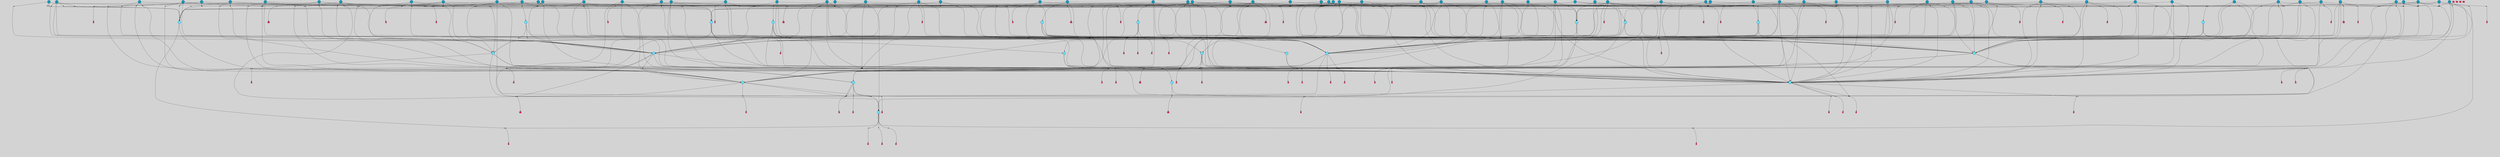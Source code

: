 // File exported with GEGELATI v1.3.1
// On the 2024-04-08 16:59:19
// With the File::TPGGraphDotExporter
digraph{
	graph[pad = "0.212, 0.055" bgcolor = lightgray]
	node[shape=circle style = filled label = ""]
		T3 [fillcolor="#66ddff"]
		T7 [fillcolor="#66ddff"]
		T9 [fillcolor="#66ddff"]
		T27 [fillcolor="#66ddff"]
		T82 [fillcolor="#66ddff"]
		T111 [fillcolor="#66ddff"]
		T129 [fillcolor="#66ddff"]
		T194 [fillcolor="#66ddff"]
		T319 [fillcolor="#66ddff"]
		T350 [fillcolor="#66ddff"]
		T413 [fillcolor="#66ddff"]
		T459 [fillcolor="#66ddff"]
		T557 [fillcolor="#66ddff"]
		T592 [fillcolor="#66ddff"]
		T613 [fillcolor="#66ddff"]
		T695 [fillcolor="#66ddff"]
		T767 [fillcolor="#66ddff"]
		T879 [fillcolor="#1199bb"]
		T930 [fillcolor="#1199bb"]
		T935 [fillcolor="#1199bb"]
		T946 [fillcolor="#1199bb"]
		T954 [fillcolor="#1199bb"]
		T957 [fillcolor="#1199bb"]
		T981 [fillcolor="#1199bb"]
		T982 [fillcolor="#1199bb"]
		T991 [fillcolor="#1199bb"]
		T992 [fillcolor="#1199bb"]
		T993 [fillcolor="#1199bb"]
		T995 [fillcolor="#1199bb"]
		T1002 [fillcolor="#1199bb"]
		T1005 [fillcolor="#1199bb"]
		T1006 [fillcolor="#66ddff"]
		T802 [fillcolor="#66ddff"]
		T1057 [fillcolor="#1199bb"]
		T1063 [fillcolor="#1199bb"]
		T1072 [fillcolor="#66ddff"]
		T1097 [fillcolor="#1199bb"]
		T1100 [fillcolor="#1199bb"]
		T611 [fillcolor="#1199bb"]
		T1101 [fillcolor="#1199bb"]
		T1102 [fillcolor="#1199bb"]
		T1103 [fillcolor="#1199bb"]
		T1104 [fillcolor="#1199bb"]
		T1105 [fillcolor="#1199bb"]
		T1106 [fillcolor="#1199bb"]
		T1107 [fillcolor="#1199bb"]
		T1108 [fillcolor="#1199bb"]
		T1109 [fillcolor="#1199bb"]
		T1110 [fillcolor="#1199bb"]
		T1111 [fillcolor="#1199bb"]
		T1112 [fillcolor="#1199bb"]
		T1113 [fillcolor="#1199bb"]
		T1114 [fillcolor="#1199bb"]
		T1116 [fillcolor="#1199bb"]
		T1117 [fillcolor="#1199bb"]
		T1118 [fillcolor="#1199bb"]
		T1119 [fillcolor="#1199bb"]
		T1120 [fillcolor="#1199bb"]
		T1121 [fillcolor="#66ddff"]
		T1123 [fillcolor="#1199bb"]
		T1124 [fillcolor="#1199bb"]
		T1125 [fillcolor="#1199bb"]
		T1126 [fillcolor="#1199bb"]
		T1127 [fillcolor="#1199bb"]
		T1128 [fillcolor="#1199bb"]
		T1129 [fillcolor="#1199bb"]
		T478 [fillcolor="#1199bb"]
		T1130 [fillcolor="#1199bb"]
		T1131 [fillcolor="#1199bb"]
		T1133 [fillcolor="#66ddff"]
		T1134 [fillcolor="#1199bb"]
		T1135 [fillcolor="#1199bb"]
		T1136 [fillcolor="#1199bb"]
		T1137 [fillcolor="#1199bb"]
		T1138 [fillcolor="#1199bb"]
		T1139 [fillcolor="#1199bb"]
		T1140 [fillcolor="#1199bb"]
		T1143 [fillcolor="#1199bb"]
		T1144 [fillcolor="#1199bb"]
		T1147 [fillcolor="#1199bb"]
		T1149 [fillcolor="#1199bb"]
		T1150 [fillcolor="#1199bb"]
		T1151 [fillcolor="#1199bb"]
		T1155 [fillcolor="#1199bb"]
		T1162 [fillcolor="#1199bb"]
		T1165 [fillcolor="#1199bb"]
		T1166 [fillcolor="#1199bb"]
		T1167 [fillcolor="#1199bb"]
		T1168 [fillcolor="#1199bb"]
		T1169 [fillcolor="#1199bb"]
		T973 [fillcolor="#1199bb"]
		T1170 [fillcolor="#1199bb"]
		T1171 [fillcolor="#1199bb"]
		T1172 [fillcolor="#1199bb"]
		T1173 [fillcolor="#1199bb"]
		T1174 [fillcolor="#1199bb"]
		P13974 [fillcolor="#cccccc" shape=point] //6|
		I13974 [shape=box style=invis label="6|1&2|6#1|7&#92;n10|7&2|0#1|5&#92;n9|4&0|1#2|2&#92;n8|6&0|0#1|0&#92;n"]
		P13974 -> I13974[style=invis]
		A7771 [fillcolor="#ff3366" shape=box margin=0.03 width=0 height=0 label="3"]
		T3 -> P13974 -> A7771
		P13975 [fillcolor="#cccccc" shape=point] //3|
		I13975 [shape=box style=invis label="7|6&2|4#0|2&#92;n10|3&2|7#1|4&#92;n11|6&0|4#0|1&#92;n7|1&0|0#2|6&#92;n7|6&0|3#2|6&#92;n4|0&2|6#0|1&#92;n4|4&2|5#0|2&#92;n4|6&0|4#2|7&#92;n10|0&2|3#1|5&#92;n2|6&0|5#0|2&#92;n1|0&2|3#0|7&#92;n1|6&2|0#0|5&#92;n6|2&0|1#0|7&#92;n9|2&0|3#2|7&#92;n5|3&0|6#0|6&#92;n1|7&2|5#2|3&#92;n8|1&2|7#0|6&#92;n1|0&2|5#2|1&#92;n7|1&2|2#2|5&#92;n7|4&2|6#0|3&#92;n"]
		P13975 -> I13975[style=invis]
		A7772 [fillcolor="#ff3366" shape=box margin=0.03 width=0 height=0 label="4"]
		T3 -> P13975 -> A7772
		P13976 [fillcolor="#cccccc" shape=point] //-3|
		I13976 [shape=box style=invis label="1|6&2|7#0|7&#92;n10|2&0|7#1|3&#92;n9|6&2|7#2|2&#92;n5|3&0|7#0|7&#92;n1|6&2|3#0|0&#92;n2|3&2|3#2|2&#92;n5|1&2|6#0|6&#92;n"]
		P13976 -> I13976[style=invis]
		A7773 [fillcolor="#ff3366" shape=box margin=0.03 width=0 height=0 label="7"]
		T7 -> P13976 -> A7773
		P13977 [fillcolor="#cccccc" shape=point] //5|
		I13977 [shape=box style=invis label="0|5&2|3#0|1&#92;n0|6&2|1#2|4&#92;n6|2&2|6#0|7&#92;n7|4&0|3#0|1&#92;n5|4&0|7#1|6&#92;n9|1&0|5#2|2&#92;n6|3&2|3#1|7&#92;n11|7&2|4#1|6&#92;n2|5&0|1#0|0&#92;n4|7&0|0#0|2&#92;n6|2&0|6#0|0&#92;n2|1&2|6#2|4&#92;n10|0&2|0#1|0&#92;n6|6&2|4#0|6&#92;n"]
		P13977 -> I13977[style=invis]
		A7774 [fillcolor="#ff3366" shape=box margin=0.03 width=0 height=0 label="8"]
		T7 -> P13977 -> A7774
		P13978 [fillcolor="#cccccc" shape=point] //-6|
		I13978 [shape=box style=invis label="11|1&0|7#2|0&#92;n10|4&0|1#1|0&#92;n4|3&2|4#2|1&#92;n0|5&2|0#0|0&#92;n6|1&0|0#0|3&#92;n8|2&2|0#0|4&#92;n11|4&2|0#1|6&#92;n7|0&2|6#2|3&#92;n5|3&2|6#2|0&#92;n2|0&2|0#0|4&#92;n"]
		P13978 -> I13978[style=invis]
		A7775 [fillcolor="#ff3366" shape=box margin=0.03 width=0 height=0 label="9"]
		T9 -> P13978 -> A7775
		P13979 [fillcolor="#cccccc" shape=point] //2|
		I13979 [shape=box style=invis label="6|3&2|7#1|4&#92;n8|6&0|0#2|5&#92;n2|1&0|2#0|3&#92;n8|7&0|6#0|4&#92;n2|1&2|0#0|1&#92;n0|0&2|2#2|3&#92;n6|6&0|7#2|1&#92;n6|1&0|7#2|6&#92;n5|4&2|7#0|4&#92;n0|3&0|4#2|0&#92;n11|0&2|0#2|5&#92;n4|5&2|5#2|4&#92;n5|7&0|6#0|4&#92;n9|7&2|5#0|3&#92;n5|4&2|1#0|3&#92;n5|3&0|1#1|7&#92;n0|4&0|3#2|5&#92;n"]
		P13979 -> I13979[style=invis]
		A7776 [fillcolor="#ff3366" shape=box margin=0.03 width=0 height=0 label="10"]
		T9 -> P13979 -> A7776
		P13980 [fillcolor="#cccccc" shape=point] //2|
		I13980 [shape=box style=invis label="9|1&2|3#0|1&#92;n5|2&2|0#2|4&#92;n3|6&2|5#2|7&#92;n7|0&2|5#0|4&#92;n1|2&0|3#0|5&#92;n7|3&2|7#0|0&#92;n"]
		P13980 -> I13980[style=invis]
		A7777 [fillcolor="#ff3366" shape=box margin=0.03 width=0 height=0 label="2"]
		T27 -> P13980 -> A7777
		P13981 [fillcolor="#cccccc" shape=point] //-6|
		I13981 [shape=box style=invis label="7|5&0|4#0|4&#92;n11|0&2|5#2|1&#92;n"]
		P13981 -> I13981[style=invis]
		A7778 [fillcolor="#ff3366" shape=box margin=0.03 width=0 height=0 label="3"]
		T27 -> P13981 -> A7778
		T27 -> P13975
		P13982 [fillcolor="#cccccc" shape=point] //0|
		I13982 [shape=box style=invis label="2|5&0|1#0|6&#92;n6|1&2|2#2|7&#92;n8|0&0|3#1|4&#92;n4|3&2|5#2|4&#92;n8|1&2|4#0|0&#92;n6|6&0|1#2|6&#92;n11|7&2|4#2|5&#92;n6|2&2|4#0|2&#92;n8|5&2|4#2|4&#92;n2|1&2|1#2|2&#92;n2|7&2|5#2|6&#92;n9|7&0|5#0|4&#92;n1|2&0|5#2|6&#92;n4|2&2|3#2|7&#92;n3|3&2|1#0|2&#92;n"]
		P13982 -> I13982[style=invis]
		A7779 [fillcolor="#ff3366" shape=box margin=0.03 width=0 height=0 label="5"]
		T27 -> P13982 -> A7779
		P13983 [fillcolor="#cccccc" shape=point] //0|
		I13983 [shape=box style=invis label="4|0&0|3#2|7&#92;n10|2&0|3#1|7&#92;n3|5&0|2#0|3&#92;n4|5&0|0#2|1&#92;n10|7&2|0#1|2&#92;n5|3&2|3#1|6&#92;n9|5&2|0#0|4&#92;n5|4&2|7#0|2&#92;n10|3&2|7#1|4&#92;n7|2&0|1#2|6&#92;n8|6&0|5#0|5&#92;n8|7&2|3#0|5&#92;n2|6&2|4#0|0&#92;n"]
		P13983 -> I13983[style=invis]
		A7780 [fillcolor="#ff3366" shape=box margin=0.03 width=0 height=0 label="5"]
		T27 -> P13983 -> A7780
		P13984 [fillcolor="#cccccc" shape=point] //6|
		I13984 [shape=box style=invis label="7|0&2|5#1|2&#92;n10|6&2|1#1|3&#92;n7|5&0|2#0|7&#92;n10|7&0|1#1|5&#92;n4|6&2|5#0|5&#92;n4|4&0|7#2|7&#92;n"]
		P13984 -> I13984[style=invis]
		A7781 [fillcolor="#ff3366" shape=box margin=0.03 width=0 height=0 label="7"]
		T82 -> P13984 -> A7781
		P13985 [fillcolor="#cccccc" shape=point] //6|
		I13985 [shape=box style=invis label="0|5&2|3#0|1&#92;n0|6&2|1#2|4&#92;n9|1&0|5#2|2&#92;n7|4&0|3#0|1&#92;n5|4&0|7#1|6&#92;n2|5&0|1#0|0&#92;n6|3&2|3#1|7&#92;n11|7&2|4#1|6&#92;n6|2&2|6#0|1&#92;n4|7&0|0#0|2&#92;n6|2&0|6#0|0&#92;n9|1&2|6#2|4&#92;n10|0&2|0#1|0&#92;n6|6&2|4#0|6&#92;n"]
		P13985 -> I13985[style=invis]
		A7782 [fillcolor="#ff3366" shape=box margin=0.03 width=0 height=0 label="8"]
		T82 -> P13985 -> A7782
		T82 -> P13978
		P13986 [fillcolor="#cccccc" shape=point] //-5|
		I13986 [shape=box style=invis label="0|0&2|3#0|2&#92;n10|5&0|6#1|3&#92;n7|3&0|6#2|3&#92;n3|4&0|6#0|6&#92;n10|5&0|2#1|1&#92;n5|0&0|1#0|3&#92;n6|6&2|5#1|5&#92;n7|4&0|2#1|7&#92;n5|7&0|1#2|5&#92;n1|5&0|0#0|3&#92;n7|5&2|1#2|6&#92;n9|0&0|2#0|0&#92;n4|0&2|4#0|0&#92;n4|6&0|0#2|3&#92;n3|1&0|6#2|5&#92;n7|7&2|1#2|3&#92;n9|4&2|2#0|6&#92;n"]
		P13986 -> I13986[style=invis]
		T111 -> P13986 -> T9
		P13987 [fillcolor="#cccccc" shape=point] //7|
		I13987 [shape=box style=invis label="7|4&2|1#2|0&#92;n4|1&2|4#2|3&#92;n5|0&2|0#2|2&#92;n6|1&2|4#2|6&#92;n"]
		P13987 -> I13987[style=invis]
		A7783 [fillcolor="#ff3366" shape=box margin=0.03 width=0 height=0 label="9"]
		T111 -> P13987 -> A7783
		P13988 [fillcolor="#cccccc" shape=point] //2|
		I13988 [shape=box style=invis label="3|0&2|0#0|1&#92;n11|2&0|7#1|6&#92;n8|7&2|4#0|5&#92;n5|3&0|2#2|6&#92;n4|4&2|4#2|6&#92;n3|0&0|7#0|1&#92;n2|7&2|2#2|5&#92;n9|3&2|6#2|7&#92;n7|7&0|0#0|4&#92;n6|1&2|4#1|3&#92;n5|4&2|0#1|6&#92;n1|3&0|7#0|4&#92;n"]
		P13988 -> I13988[style=invis]
		A7784 [fillcolor="#ff3366" shape=box margin=0.03 width=0 height=0 label="7"]
		T111 -> P13988 -> A7784
		T111 -> P13978
		P13989 [fillcolor="#cccccc" shape=point] //8|
		I13989 [shape=box style=invis label="9|0&0|1#2|0&#92;n10|1&2|5#1|4&#92;n8|2&2|6#0|4&#92;n2|4&2|5#2|3&#92;n4|2&2|2#0|2&#92;n7|5&0|2#0|0&#92;n8|2&2|1#1|3&#92;n8|7&0|7#2|1&#92;n1|1&0|0#0|7&#92;n5|6&2|5#1|0&#92;n6|6&2|5#0|0&#92;n11|4&0|3#2|6&#92;n4|2&2|4#0|7&#92;n5|6&0|1#2|0&#92;n11|3&0|2#0|7&#92;n"]
		P13989 -> I13989[style=invis]
		A7785 [fillcolor="#ff3366" shape=box margin=0.03 width=0 height=0 label="6"]
		T129 -> P13989 -> A7785
		P13990 [fillcolor="#cccccc" shape=point] //5|
		I13990 [shape=box style=invis label="3|0&2|0#0|1&#92;n3|0&0|7#0|1&#92;n5|3&0|2#2|6&#92;n4|4&2|4#2|6&#92;n11|2&0|7#1|6&#92;n2|7&2|2#2|5&#92;n9|3&2|6#2|7&#92;n7|7&0|0#0|4&#92;n6|1&2|4#2|3&#92;n5|4&2|0#1|6&#92;n1|3&0|7#0|4&#92;n"]
		P13990 -> I13990[style=invis]
		A7786 [fillcolor="#ff3366" shape=box margin=0.03 width=0 height=0 label="7"]
		T129 -> P13990 -> A7786
		P13991 [fillcolor="#cccccc" shape=point] //10|
		I13991 [shape=box style=invis label="4|5&2|7#2|1&#92;n1|7&2|3#0|6&#92;n3|5&2|2#0|3&#92;n10|3&0|7#1|4&#92;n7|1&0|4#2|6&#92;n10|2&0|3#1|7&#92;n9|5&2|0#0|4&#92;n4|0&0|3#2|7&#92;n11|4&2|6#1|2&#92;n5|4&2|7#0|2&#92;n2|6&2|4#0|0&#92;n6|5&0|7#2|1&#92;n5|3&2|3#1|6&#92;n10|7&2|0#1|2&#92;n"]
		P13991 -> I13991[style=invis]
		A7787 [fillcolor="#ff3366" shape=box margin=0.03 width=0 height=0 label="5"]
		T129 -> P13991 -> A7787
		P13992 [fillcolor="#cccccc" shape=point] //5|
		I13992 [shape=box style=invis label="9|4&2|3#1|3&#92;n0|4&2|4#0|5&#92;n6|1&2|6#2|5&#92;n4|0&0|5#2|0&#92;n"]
		P13992 -> I13992[style=invis]
		A7788 [fillcolor="#ff3366" shape=box margin=0.03 width=0 height=0 label="7"]
		T129 -> P13992 -> A7788
		P13993 [fillcolor="#cccccc" shape=point] //6|
		I13993 [shape=box style=invis label="9|4&2|7#0|6&#92;n8|4&0|1#1|0&#92;n1|3&0|0#2|1&#92;n2|4&0|6#2|2&#92;n5|1&2|5#0|7&#92;n3|0&0|3#2|6&#92;n2|2&2|6#0|2&#92;n8|4&0|4#2|2&#92;n5|1&2|4#0|3&#92;n9|4&0|6#0|6&#92;n5|0&2|2#1|5&#92;n11|7&0|0#1|1&#92;n0|4&0|3#0|3&#92;n7|7&2|4#2|5&#92;n1|5&0|1#2|1&#92;n"]
		P13993 -> I13993[style=invis]
		A7789 [fillcolor="#ff3366" shape=box margin=0.03 width=0 height=0 label="1"]
		T129 -> P13993 -> A7789
		P13994 [fillcolor="#cccccc" shape=point] //5|
		I13994 [shape=box style=invis label="3|0&2|0#2|1&#92;n3|0&0|7#0|1&#92;n5|3&0|2#2|6&#92;n4|4&2|4#2|6&#92;n5|4&2|0#1|6&#92;n2|7&2|2#2|5&#92;n1|3&0|7#0|4&#92;n11|6&2|2#0|7&#92;n7|7&0|0#0|4&#92;n6|1&2|4#2|3&#92;n11|0&0|7#1|6&#92;n9|3&2|6#2|7&#92;n"]
		P13994 -> I13994[style=invis]
		A7790 [fillcolor="#ff3366" shape=box margin=0.03 width=0 height=0 label="7"]
		T194 -> P13994 -> A7790
		P13995 [fillcolor="#cccccc" shape=point] //4|
		I13995 [shape=box style=invis label="7|1&0|6#0|1&#92;n6|7&2|7#1|7&#92;n10|1&2|1#1|1&#92;n9|6&2|2#1|4&#92;n4|7&0|4#2|2&#92;n9|6&0|5#1|1&#92;n10|0&2|6#1|6&#92;n5|1&0|1#2|3&#92;n10|1&0|5#1|0&#92;n3|4&2|3#0|0&#92;n8|2&0|5#2|4&#92;n1|6&2|0#0|0&#92;n2|3&0|1#2|6&#92;n5|2&2|2#1|6&#92;n2|2&0|1#2|1&#92;n3|1&2|7#0|3&#92;n6|7&2|3#0|4&#92;n"]
		P13995 -> I13995[style=invis]
		A7791 [fillcolor="#ff3366" shape=box margin=0.03 width=0 height=0 label="10"]
		T194 -> P13995 -> A7791
		P13996 [fillcolor="#cccccc" shape=point] //-4|
		I13996 [shape=box style=invis label="0|4&0|0#2|7&#92;n8|5&2|4#2|4&#92;n4|3&2|5#2|4&#92;n11|7&2|2#2|5&#92;n6|5&2|2#2|7&#92;n3|2&0|7#0|7&#92;n3|3&2|1#0|3&#92;n2|6&0|3#2|5&#92;n0|1&2|6#2|2&#92;n8|2&0|0#1|6&#92;n0|7&0|5#0|4&#92;n9|5&0|3#2|7&#92;n2|7&2|5#2|6&#92;n9|0&2|0#0|1&#92;n1|2&2|4#0|2&#92;n"]
		P13996 -> I13996[style=invis]
		T194 -> P13996 -> T27
		P13997 [fillcolor="#cccccc" shape=point] //7|
		I13997 [shape=box style=invis label="7|4&2|7#0|4&#92;n4|6&0|1#2|5&#92;n2|1&2|3#0|0&#92;n4|3&2|0#0|1&#92;n0|0&2|7#2|7&#92;n7|7&0|5#2|3&#92;n5|0&2|1#2|2&#92;n10|0&0|4#1|2&#92;n4|4&0|7#0|0&#92;n6|7&0|2#0|1&#92;n1|4&2|5#0|4&#92;n"]
		P13997 -> I13997[style=invis]
		A7792 [fillcolor="#ff3366" shape=box margin=0.03 width=0 height=0 label="0"]
		T194 -> P13997 -> A7792
		P13998 [fillcolor="#cccccc" shape=point] //9|
		I13998 [shape=box style=invis label="11|0&2|0#1|1&#92;n3|6&0|6#0|0&#92;n1|4&0|0#2|4&#92;n7|5&2|2#1|3&#92;n11|7&2|6#1|7&#92;n5|2&0|6#1|5&#92;n9|5&0|6#0|3&#92;n2|2&2|7#0|5&#92;n9|3&2|2#2|0&#92;n11|0&2|7#0|1&#92;n1|1&2|0#0|1&#92;n6|6&0|6#1|2&#92;n9|7&0|1#0|3&#92;n2|0&2|4#2|5&#92;n2|4&2|2#0|0&#92;n6|1&2|1#1|7&#92;n10|7&2|5#1|6&#92;n11|5&2|7#2|4&#92;n"]
		P13998 -> I13998[style=invis]
		A7793 [fillcolor="#ff3366" shape=box margin=0.03 width=0 height=0 label="1"]
		T319 -> P13998 -> A7793
		T319 -> P13992
		P13999 [fillcolor="#cccccc" shape=point] //9|
		I13999 [shape=box style=invis label="9|6&2|0#1|3&#92;n7|1&0|3#0|4&#92;n9|6&2|0#0|1&#92;n1|5&0|0#0|5&#92;n8|6&2|4#0|0&#92;n7|4&2|4#0|7&#92;n6|0&2|4#2|0&#92;n7|7&2|4#2|2&#92;n"]
		P13999 -> I13999[style=invis]
		A7794 [fillcolor="#ff3366" shape=box margin=0.03 width=0 height=0 label="5"]
		T319 -> P13999 -> A7794
		T319 -> P13996
		P14000 [fillcolor="#cccccc" shape=point] //-4|
		I14000 [shape=box style=invis label="11|3&0|7#1|7&#92;n11|7&0|7#2|7&#92;n5|3&0|3#2|0&#92;n0|1&2|2#0|4&#92;n0|0&0|4#2|5&#92;n6|3&2|1#2|3&#92;n11|7&0|0#0|4&#92;n0|0&0|0#0|2&#92;n1|1&0|4#0|3&#92;n6|5&2|7#1|2&#92;n6|6&0|3#2|7&#92;n6|2&0|4#0|0&#92;n5|5&2|6#0|5&#92;n"]
		P14000 -> I14000[style=invis]
		A7795 [fillcolor="#ff3366" shape=box margin=0.03 width=0 height=0 label="8"]
		T319 -> P14000 -> A7795
		T350 -> P13996
		T350 -> P13997
		P14001 [fillcolor="#cccccc" shape=point] //3|
		I14001 [shape=box style=invis label="5|4&2|7#0|1&#92;n0|6&0|6#2|2&#92;n9|5&2|2#2|0&#92;n3|6&2|7#0|2&#92;n3|5&0|0#0|6&#92;n2|6&0|6#2|2&#92;n2|6&2|2#0|0&#92;n5|1&0|4#0|5&#92;n2|6&0|5#2|5&#92;n1|0&0|7#2|2&#92;n4|7&0|6#2|4&#92;n7|3&0|6#2|5&#92;n1|1&0|1#0|3&#92;n"]
		P14001 -> I14001[style=invis]
		A7796 [fillcolor="#ff3366" shape=box margin=0.03 width=0 height=0 label="1"]
		T350 -> P14001 -> A7796
		P14002 [fillcolor="#cccccc" shape=point] //-2|
		I14002 [shape=box style=invis label="2|0&2|3#2|5&#92;n10|3&2|7#1|4&#92;n8|1&2|7#0|6&#92;n7|6&0|3#2|6&#92;n4|0&2|6#0|1&#92;n4|4&2|5#0|2&#92;n4|6&0|2#2|7&#92;n7|6&2|4#0|2&#92;n11|7&2|7#0|3&#92;n6|6&0|3#0|6&#92;n1|6&2|0#0|5&#92;n11|6&0|4#0|1&#92;n2|6&0|5#0|2&#92;n6|2&0|1#0|7&#92;n9|2&0|3#2|7&#92;n5|3&0|6#0|6&#92;n7|1&2|2#2|5&#92;n1|0&2|3#0|7&#92;n1|0&2|5#0|1&#92;n3|4&2|6#0|3&#92;n"]
		P14002 -> I14002[style=invis]
		A7797 [fillcolor="#ff3366" shape=box margin=0.03 width=0 height=0 label="4"]
		T350 -> P14002 -> A7797
		T350 -> P13997
		P14003 [fillcolor="#cccccc" shape=point] //-4|
		I14003 [shape=box style=invis label="1|5&2|1#2|4&#92;n3|0&2|3#2|6&#92;n0|3&0|0#0|1&#92;n8|6&2|5#1|5&#92;n9|7&2|5#2|0&#92;n4|1&0|7#2|2&#92;n4|2&0|3#0|0&#92;n"]
		P14003 -> I14003[style=invis]
		A7798 [fillcolor="#ff3366" shape=box margin=0.03 width=0 height=0 label="2"]
		T413 -> P14003 -> A7798
		T413 -> P13985
		P14004 [fillcolor="#cccccc" shape=point] //-4|
		I14004 [shape=box style=invis label="7|5&2|2#0|7&#92;n9|6&2|3#0|3&#92;n10|6&2|1#1|0&#92;n8|0&0|5#1|3&#92;n7|5&0|5#1|5&#92;n5|1&2|5#2|1&#92;n"]
		P14004 -> I14004[style=invis]
		A7799 [fillcolor="#ff3366" shape=box margin=0.03 width=0 height=0 label="7"]
		T413 -> P14004 -> A7799
		T413 -> P13995
		P14005 [fillcolor="#cccccc" shape=point] //-5|
		I14005 [shape=box style=invis label="7|7&2|4#0|6&#92;n8|5&2|1#0|3&#92;n0|0&0|0#2|7&#92;n2|2&0|5#2|4&#92;n1|0&2|5#0|2&#92;n11|1&2|3#0|5&#92;n2|7&2|0#2|3&#92;n9|4&2|7#1|2&#92;n5|5&0|7#0|5&#92;n"]
		P14005 -> I14005[style=invis]
		T413 -> P14005 -> T319
		T459 -> P14003
		T459 -> P14004
		T459 -> P13995
		T459 -> P14005
		P14006 [fillcolor="#cccccc" shape=point] //8|
		I14006 [shape=box style=invis label="6|5&2|5#0|4&#92;n9|0&0|5#0|7&#92;n2|6&0|4#2|4&#92;n7|1&0|3#0|2&#92;n1|4&2|4#0|3&#92;n3|2&2|2#0|3&#92;n"]
		P14006 -> I14006[style=invis]
		T459 -> P14006 -> T350
		T557 -> P14005
		T557 -> P13974
		T557 -> P13995
		P14007 [fillcolor="#cccccc" shape=point] //4|
		I14007 [shape=box style=invis label="7|1&0|6#0|1&#92;n5|2&2|5#1|6&#92;n10|1&2|1#1|1&#92;n9|6&2|2#1|4&#92;n4|7&0|4#2|2&#92;n9|6&0|4#1|1&#92;n10|0&2|6#1|6&#92;n5|1&0|1#2|3&#92;n1|6&2|0#0|1&#92;n8|2&0|5#2|4&#92;n3|4&2|3#0|0&#92;n10|1&0|5#1|0&#92;n2|2&0|1#2|1&#92;n3|1&2|7#0|3&#92;n"]
		P14007 -> I14007[style=invis]
		A7800 [fillcolor="#ff3366" shape=box margin=0.03 width=0 height=0 label="10"]
		T557 -> P14007 -> A7800
		P14008 [fillcolor="#cccccc" shape=point] //1|
		I14008 [shape=box style=invis label="10|5&2|0#1|7&#92;n9|2&2|7#2|2&#92;n9|0&2|5#2|1&#92;n"]
		P14008 -> I14008[style=invis]
		A7801 [fillcolor="#ff3366" shape=box margin=0.03 width=0 height=0 label="3"]
		T557 -> P14008 -> A7801
		T592 -> P14005
		T592 -> P13995
		T592 -> P14007
		T592 -> P14008
		P14009 [fillcolor="#cccccc" shape=point] //-6|
		I14009 [shape=box style=invis label="0|3&2|3#2|0&#92;n3|7&2|2#2|6&#92;n11|5&2|6#0|2&#92;n5|5&2|6#2|0&#92;n3|0&0|6#0|3&#92;n4|7&0|7#2|7&#92;n7|2&2|5#1|5&#92;n9|4&2|3#1|5&#92;n2|5&2|7#2|4&#92;n1|2&0|5#0|1&#92;n5|4&2|4#1|3&#92;n7|0&0|7#1|1&#92;n9|3&0|6#1|4&#92;n"]
		P14009 -> I14009[style=invis]
		A7802 [fillcolor="#ff3366" shape=box margin=0.03 width=0 height=0 label="5"]
		T592 -> P14009 -> A7802
		P14010 [fillcolor="#cccccc" shape=point] //4|
		I14010 [shape=box style=invis label="0|5&2|3#0|1&#92;n0|6&2|1#0|4&#92;n6|6&2|4#0|6&#92;n4|4&0|6#0|3&#92;n10|0&2|0#1|5&#92;n2|5&0|1#0|0&#92;n7|4&0|3#0|1&#92;n11|7&2|4#1|6&#92;n1|1&0|5#2|2&#92;n6|2&2|6#0|1&#92;n1|2&0|6#0|0&#92;n9|3&2|0#0|0&#92;n9|2&2|6#2|4&#92;n7|4&0|0#2|1&#92;n6|3&2|3#1|7&#92;n0|0&2|4#2|5&#92;n"]
		P14010 -> I14010[style=invis]
		A7803 [fillcolor="#ff3366" shape=box margin=0.03 width=0 height=0 label="8"]
		T613 -> P14010 -> A7803
		T613 -> P14004
		P14011 [fillcolor="#cccccc" shape=point] //2|
		I14011 [shape=box style=invis label="7|7&2|4#0|6&#92;n8|5&2|1#0|3&#92;n9|7&2|2#2|2&#92;n0|0&0|0#2|7&#92;n1|0&2|5#0|2&#92;n2|2&0|5#2|4&#92;n11|1&2|3#0|5&#92;n2|7&2|1#2|3&#92;n9|4&2|7#1|2&#92;n5|0&0|7#0|5&#92;n"]
		P14011 -> I14011[style=invis]
		T613 -> P14011 -> T319
		T613 -> P13991
		P14012 [fillcolor="#cccccc" shape=point] //8|
		I14012 [shape=box style=invis label="11|4&2|0#1|6&#92;n4|3&0|6#0|5&#92;n3|0&2|6#0|3&#92;n9|3&2|5#0|5&#92;n2|6&0|6#2|1&#92;n9|7&0|5#1|4&#92;n"]
		P14012 -> I14012[style=invis]
		T613 -> P14012 -> T194
		P14013 [fillcolor="#cccccc" shape=point] //-5|
		I14013 [shape=box style=invis label="0|5&2|3#0|1&#92;n0|6&2|1#2|4&#92;n6|2&2|6#0|7&#92;n9|0&2|7#1|1&#92;n7|4&0|3#0|1&#92;n3|5&2|7#0|6&#92;n11|7&2|3#1|6&#92;n2|1&2|6#2|4&#92;n5|0&0|7#1|6&#92;n2|5&0|1#0|0&#92;n4|7&0|0#0|2&#92;n6|2&0|6#0|0&#92;n9|1&2|5#2|2&#92;n10|0&0|0#1|0&#92;n2|7&2|6#0|3&#92;n6|6&2|4#0|6&#92;n"]
		P14013 -> I14013[style=invis]
		T695 -> P14013 -> T129
		P14014 [fillcolor="#cccccc" shape=point] //-5|
		I14014 [shape=box style=invis label="11|4&2|0#1|6&#92;n2|6&0|6#2|1&#92;n9|1&2|5#0|5&#92;n3|0&2|6#0|3&#92;n9|7&0|5#1|4&#92;n"]
		P14014 -> I14014[style=invis]
		T695 -> P14014 -> T194
		P14015 [fillcolor="#cccccc" shape=point] //4|
		I14015 [shape=box style=invis label="0|5&2|3#0|1&#92;n0|6&2|1#2|4&#92;n6|2&2|6#0|7&#92;n9|1&2|5#2|2&#92;n7|4&0|3#0|1&#92;n11|7&2|4#1|6&#92;n9|0&2|7#1|1&#92;n5|4&0|7#1|6&#92;n2|5&0|1#0|0&#92;n4|7&0|0#0|2&#92;n6|2&0|6#0|0&#92;n2|1&2|6#2|4&#92;n10|0&0|0#1|0&#92;n2|7&2|6#0|3&#92;n6|6&2|4#0|6&#92;n"]
		P14015 -> I14015[style=invis]
		T695 -> P14015 -> T129
		P14016 [fillcolor="#cccccc" shape=point] //9|
		I14016 [shape=box style=invis label="8|0&0|5#0|1&#92;n0|6&2|0#0|7&#92;n5|7&0|1#1|4&#92;n5|1&0|6#2|7&#92;n11|3&0|7#1|6&#92;n10|2&2|5#1|6&#92;n10|0&0|3#1|4&#92;n0|0&2|5#0|7&#92;n0|0&2|5#0|1&#92;n0|4&2|2#2|3&#92;n11|7&2|5#0|5&#92;n"]
		P14016 -> I14016[style=invis]
		T695 -> P14016 -> T7
		P14017 [fillcolor="#cccccc" shape=point] //6|
		I14017 [shape=box style=invis label="0|5&0|3#0|2&#92;n5|7&0|4#0|1&#92;n10|0&2|2#1|2&#92;n8|7&2|0#1|7&#92;n10|6&2|2#1|5&#92;n"]
		P14017 -> I14017[style=invis]
		A7804 [fillcolor="#ff3366" shape=box margin=0.03 width=0 height=0 label="2"]
		T767 -> P14017 -> A7804
		T767 -> P14012
		P14018 [fillcolor="#cccccc" shape=point] //-1|
		I14018 [shape=box style=invis label="2|1&2|6#2|4&#92;n2|3&2|4#2|7&#92;n0|4&2|5#0|1&#92;n5|7&2|1#2|3&#92;n0|6&2|1#2|4&#92;n7|4&0|3#0|1&#92;n10|0&0|0#1|0&#92;n9|1&0|5#2|2&#92;n5|4&0|7#1|6&#92;n2|5&0|1#0|0&#92;n4|7&0|0#0|4&#92;n6|2&0|6#0|0&#92;n9|0&2|7#1|1&#92;n11|7&2|4#1|1&#92;n"]
		P14018 -> I14018[style=invis]
		T767 -> P14018 -> T129
		P14019 [fillcolor="#cccccc" shape=point] //6|
		I14019 [shape=box style=invis label="1|4&2|6#0|3&#92;n11|7&0|6#2|3&#92;n5|7&2|3#2|2&#92;n11|1&0|4#2|6&#92;n8|7&0|4#2|1&#92;n9|6&2|4#1|4&#92;n3|2&2|2#0|6&#92;n2|4&0|5#0|7&#92;n10|0&0|1#1|2&#92;n2|7&2|7#2|6&#92;n4|3&0|6#0|3&#92;n5|0&0|5#1|5&#92;n10|6&2|0#1|4&#92;n8|4&2|1#2|5&#92;n1|4&2|7#2|0&#92;n4|3&0|4#2|4&#92;n4|5&2|7#0|6&#92;n11|5&2|6#2|6&#92;n0|3&0|5#0|1&#92;n"]
		P14019 -> I14019[style=invis]
		T767 -> P14019 -> T129
		T767 -> P14004
		P14020 [fillcolor="#cccccc" shape=point] //-2|
		I14020 [shape=box style=invis label="4|3&0|6#0|3&#92;n5|7&2|3#2|2&#92;n1|4&2|6#2|3&#92;n5|6&0|7#1|2&#92;n9|2&2|4#1|4&#92;n2|4&0|5#0|7&#92;n10|0&0|6#1|2&#92;n5|7&2|5#1|5&#92;n3|1&0|6#0|2&#92;n2|7&2|7#2|6&#92;n5|4&0|5#1|5&#92;n10|4&2|5#1|7&#92;n10|6&2|0#1|4&#92;n11|5&2|6#2|3&#92;n4|0&0|4#2|4&#92;n8|4&2|1#2|5&#92;n4|5&2|7#0|6&#92;n"]
		P14020 -> I14020[style=invis]
		T879 -> P14020 -> T111
		P14021 [fillcolor="#cccccc" shape=point] //-5|
		I14021 [shape=box style=invis label="9|0&2|4#2|5&#92;n9|6&2|7#2|6&#92;n11|4&2|0#1|6&#92;n10|2&2|2#1|6&#92;n9|7&0|5#1|4&#92;n2|1&0|3#2|1&#92;n1|7&0|6#2|6&#92;n9|3&2|5#2|5&#92;n4|5&0|6#0|7&#92;n3|0&2|6#0|3&#92;n1|6&0|2#0|7&#92;n"]
		P14021 -> I14021[style=invis]
		T879 -> P14021 -> T194
		P14022 [fillcolor="#cccccc" shape=point] //8|
		I14022 [shape=box style=invis label="2|7&2|0#2|3&#92;n2|2&0|5#2|2&#92;n9|0&2|2#0|4&#92;n8|0&2|1#0|3&#92;n8|2&0|2#2|1&#92;n0|0&0|0#2|7&#92;n7|6&2|4#0|6&#92;n11|3&2|0#1|3&#92;n3|4&2|7#0|2&#92;n10|6&0|7#1|3&#92;n"]
		P14022 -> I14022[style=invis]
		T879 -> P14022 -> T319
		P14023 [fillcolor="#cccccc" shape=point] //-6|
		I14023 [shape=box style=invis label="7|5&2|2#0|7&#92;n7|5&0|5#1|5&#92;n10|6&2|1#1|0&#92;n8|0&0|5#1|3&#92;n9|6&2|3#0|3&#92;n5|1&2|5#1|1&#92;n"]
		P14023 -> I14023[style=invis]
		A7805 [fillcolor="#ff3366" shape=box margin=0.03 width=0 height=0 label="7"]
		T879 -> P14023 -> A7805
		P14024 [fillcolor="#cccccc" shape=point] //-8|
		I14024 [shape=box style=invis label="6|0&2|1#2|4&#92;n1|3&2|6#0|2&#92;n0|5&2|1#2|7&#92;n7|7&2|3#0|6&#92;n9|1&2|3#0|0&#92;n0|0&0|6#2|1&#92;n11|2&2|4#2|0&#92;n1|6&0|4#2|4&#92;n5|2&0|2#1|1&#92;n7|4&0|6#2|3&#92;n"]
		P14024 -> I14024[style=invis]
		A7806 [fillcolor="#ff3366" shape=box margin=0.03 width=0 height=0 label="0"]
		T879 -> P14024 -> A7806
		P14025 [fillcolor="#cccccc" shape=point] //0|
		I14025 [shape=box style=invis label="11|2&2|7#2|3&#92;n0|0&0|0#2|7&#92;n2|2&0|5#2|4&#92;n11|5&0|5#0|5&#92;n6|7&2|4#2|2&#92;n6|6&2|6#2|1&#92;n6|0&0|1#0|3&#92;n11|1&2|3#0|2&#92;n"]
		P14025 -> I14025[style=invis]
		T930 -> P14025 -> T319
		P14026 [fillcolor="#cccccc" shape=point] //2|
		I14026 [shape=box style=invis label="10|0&2|3#1|5&#92;n7|1&0|0#2|6&#92;n1|0&2|3#0|7&#92;n1|0&2|5#0|1&#92;n5|3&0|6#0|6&#92;n4|0&2|6#0|1&#92;n3|3&0|7#0|0&#92;n7|4&2|4#0|1&#92;n7|6&0|4#2|6&#92;n2|6&0|5#0|2&#92;n1|6&2|0#0|5&#92;n6|2&0|1#0|7&#92;n4|4&2|0#0|2&#92;n4|6&0|4#2|7&#92;n8|1&2|7#0|6&#92;n11|4&2|0#2|3&#92;n4|7&2|5#2|0&#92;n7|1&2|2#2|5&#92;n4|2&2|5#2|2&#92;n"]
		P14026 -> I14026[style=invis]
		T930 -> P14026 -> T459
		P14027 [fillcolor="#cccccc" shape=point] //-8|
		I14027 [shape=box style=invis label="3|0&0|7#0|1&#92;n3|4&0|7#0|1&#92;n"]
		P14027 -> I14027[style=invis]
		A7807 [fillcolor="#ff3366" shape=box margin=0.03 width=0 height=0 label="3"]
		T930 -> P14027 -> A7807
		P14028 [fillcolor="#cccccc" shape=point] //-1|
		I14028 [shape=box style=invis label="0|6&0|3#2|0&#92;n5|0&0|7#2|2&#92;n3|6&2|4#2|1&#92;n9|4&0|3#0|0&#92;n10|2&2|6#1|1&#92;n4|2&0|0#0|0&#92;n1|7&0|1#2|0&#92;n11|7&2|6#1|6&#92;n1|1&2|0#2|2&#92;n10|7&2|2#1|7&#92;n1|2&0|3#0|5&#92;n0|3&0|3#2|5&#92;n8|6&0|5#1|2&#92;n0|6&2|4#2|2&#92;n"]
		P14028 -> I14028[style=invis]
		T935 -> P14028 -> T3
		P14029 [fillcolor="#cccccc" shape=point] //-5|
		I14029 [shape=box style=invis label="7|7&2|4#0|4&#92;n5|5&0|7#0|5&#92;n10|6&0|4#1|3&#92;n2|2&0|7#2|4&#92;n0|0&0|0#2|7&#92;n1|0&2|5#0|2&#92;n11|1&2|3#0|5&#92;n9|4&2|7#1|2&#92;n8|5&2|1#0|3&#92;n"]
		P14029 -> I14029[style=invis]
		T935 -> P14029 -> T319
		P14030 [fillcolor="#cccccc" shape=point] //6|
		I14030 [shape=box style=invis label="5|5&0|3#1|2&#92;n5|3&0|7#2|6&#92;n6|3&2|7#2|2&#92;n2|4&0|3#0|2&#92;n11|3&2|2#2|4&#92;n11|3&0|5#2|1&#92;n3|2&2|4#0|0&#92;n8|0&2|2#2|0&#92;n"]
		P14030 -> I14030[style=invis]
		T935 -> P14030 -> T319
		T935 -> P14014
		P14031 [fillcolor="#cccccc" shape=point] //-8|
		I14031 [shape=box style=invis label="2|6&0|6#2|1&#92;n3|4&0|3#0|7&#92;n3|0&2|6#0|3&#92;n1|3&0|6#0|5&#92;n9|3&2|5#0|5&#92;n9|7&0|5#1|4&#92;n"]
		P14031 -> I14031[style=invis]
		T935 -> P14031 -> T592
		P14032 [fillcolor="#cccccc" shape=point] //3|
		I14032 [shape=box style=invis label="0|5&2|3#0|1&#92;n0|6&2|1#2|4&#92;n3|3&2|2#2|0&#92;n5|2&2|6#0|7&#92;n5|4&0|7#1|6&#92;n7|4&0|3#0|1&#92;n9|0&2|7#1|1&#92;n9|1&2|5#2|2&#92;n2|5&0|1#0|0&#92;n4|7&0|0#0|2&#92;n6|2&0|6#0|0&#92;n2|1&2|1#2|4&#92;n10|0&0|0#1|0&#92;n2|7&2|6#0|3&#92;n6|6&2|4#0|6&#92;n"]
		P14032 -> I14032[style=invis]
		T946 -> P14032 -> T129
		P14033 [fillcolor="#cccccc" shape=point] //4|
		I14033 [shape=box style=invis label="10|0&2|3#1|5&#92;n7|1&0|0#2|6&#92;n1|0&2|3#0|7&#92;n4|0&2|6#0|1&#92;n5|3&0|6#0|6&#92;n1|7&2|5#2|0&#92;n7|6&2|4#0|1&#92;n7|6&0|4#2|6&#92;n2|6&0|5#0|2&#92;n1|6&2|0#0|5&#92;n6|2&0|1#0|7&#92;n9|2&0|3#2|7&#92;n4|4&2|0#0|2&#92;n4|6&0|4#2|7&#92;n8|1&2|7#0|6&#92;n11|4&2|0#2|3&#92;n1|0&2|5#0|1&#92;n7|1&2|2#2|5&#92;n4|2&2|5#2|2&#92;n"]
		P14033 -> I14033[style=invis]
		T946 -> P14033 -> T459
		T946 -> P14031
		T946 -> P13978
		P14034 [fillcolor="#cccccc" shape=point] //1|
		I14034 [shape=box style=invis label="0|5&2|3#0|1&#92;n7|6&0|0#2|1&#92;n0|6&2|1#2|4&#92;n11|1&0|2#1|2&#92;n6|2&0|6#0|0&#92;n2|5&0|1#0|0&#92;n5|4&0|7#1|6&#92;n7|4&0|6#0|1&#92;n6|2&2|6#0|1&#92;n11|7&2|4#1|6&#92;n4|7&0|0#0|2&#92;n9|1&0|5#0|2&#92;n9|1&2|6#2|4&#92;n10|0&2|0#1|0&#92;n6|6&2|4#0|6&#92;n"]
		P14034 -> I14034[style=invis]
		A7808 [fillcolor="#ff3366" shape=box margin=0.03 width=0 height=0 label="8"]
		T946 -> P14034 -> A7808
		P14035 [fillcolor="#cccccc" shape=point] //4|
		I14035 [shape=box style=invis label="2|6&0|6#2|1&#92;n4|3&0|2#0|5&#92;n3|0&2|6#0|3&#92;n9|3&2|5#0|5&#92;n11|4&2|0#1|6&#92;n9|7&0|5#1|4&#92;n"]
		P14035 -> I14035[style=invis]
		T954 -> P14035 -> T557
		P14036 [fillcolor="#cccccc" shape=point] //2|
		I14036 [shape=box style=invis label="6|3&0|5#1|5&#92;n5|0&2|5#2|4&#92;n0|7&2|1#0|6&#92;n11|5&0|5#2|7&#92;n2|6&0|6#2|1&#92;n4|1&2|5#0|4&#92;n6|7&2|1#0|1&#92;n1|3&2|6#0|3&#92;n"]
		P14036 -> I14036[style=invis]
		T954 -> P14036 -> T194
		P14037 [fillcolor="#cccccc" shape=point] //2|
		I14037 [shape=box style=invis label="6|3&0|0#0|2&#92;n11|5&0|2#2|1&#92;n0|2&0|6#2|0&#92;n1|4&0|3#0|3&#92;n7|7&2|7#2|4&#92;n0|0&2|0#0|2&#92;n1|6&2|0#0|2&#92;n11|7&2|3#1|3&#92;n"]
		P14037 -> I14037[style=invis]
		T954 -> P14037 -> T319
		P14038 [fillcolor="#cccccc" shape=point] //-3|
		I14038 [shape=box style=invis label="9|0&2|5#2|5&#92;n1|7&2|1#2|6&#92;n6|7&2|6#1|1&#92;n1|3&0|3#2|3&#92;n3|4&0|6#0|6&#92;n1|7&0|2#0|2&#92;n3|7&0|6#2|6&#92;n8|6&0|0#1|5&#92;n6|5&2|6#2|7&#92;n3|7&2|1#0|2&#92;n2|5&0|0#0|2&#92;n8|1&2|3#0|5&#92;n"]
		P14038 -> I14038[style=invis]
		T954 -> P14038 -> T459
		T957 -> P14028
		T957 -> P14029
		T957 -> P14030
		T957 -> P14031
		P14039 [fillcolor="#cccccc" shape=point] //4|
		I14039 [shape=box style=invis label="3|7&2|6#0|2&#92;n2|0&0|7#0|1&#92;n"]
		P14039 -> I14039[style=invis]
		T957 -> P14039 -> T194
		P14040 [fillcolor="#cccccc" shape=point] //7|
		I14040 [shape=box style=invis label="3|1&2|7#2|7&#92;n2|7&2|0#2|3&#92;n8|5&2|1#0|3&#92;n8|4&2|7#1|2&#92;n3|2&0|5#2|3&#92;n0|7&0|4#2|2&#92;n2|0&2|5#0|2&#92;n8|6&2|3#1|0&#92;n11|1&0|3#0|1&#92;n5|5&0|7#0|5&#92;n7|6&2|4#0|5&#92;n"]
		P14040 -> I14040[style=invis]
		T981 -> P14040 -> T319
		T981 -> P14012
		P14041 [fillcolor="#cccccc" shape=point] //3|
		I14041 [shape=box style=invis label="5|5&0|1#0|0&#92;n11|1&2|7#2|6&#92;n3|3&2|1#0|3&#92;n1|7&0|0#0|0&#92;n2|0&0|3#2|5&#92;n6|0&2|6#2|7&#92;n8|2&0|0#2|6&#92;n6|1&2|0#0|2&#92;n3|3&2|5#0|7&#92;n5|7&2|5#2|6&#92;n5|2&2|2#2|6&#92;n0|0&2|0#0|1&#92;n3|5&2|4#2|7&#92;n8|6&0|0#0|4&#92;n"]
		P14041 -> I14041[style=invis]
		T981 -> P14041 -> T129
		T981 -> P14031
		T982 -> P14028
		P14042 [fillcolor="#cccccc" shape=point] //-5|
		I14042 [shape=box style=invis label="7|7&2|4#0|4&#92;n8|5&2|1#0|3&#92;n2|2&0|7#2|4&#92;n0|0&0|0#2|7&#92;n1|0&2|5#0|6&#92;n11|1&2|3#0|5&#92;n9|4&2|7#1|2&#92;n5|5&0|7#0|5&#92;n"]
		P14042 -> I14042[style=invis]
		T982 -> P14042 -> T319
		T982 -> P14031
		P14043 [fillcolor="#cccccc" shape=point] //9|
		I14043 [shape=box style=invis label="2|7&0|4#2|2&#92;n11|7&2|4#1|6&#92;n5|2&2|1#0|3&#92;n5|0&0|7#1|6&#92;n5|4&0|3#2|0&#92;n2|6&2|4#0|4&#92;n9|1&2|5#1|4&#92;n2|7&2|6#0|3&#92;n6|5&0|6#0|0&#92;n11|3&2|7#1|0&#92;n9|4&0|3#0|7&#92;n6|2&2|6#0|7&#92;n"]
		P14043 -> I14043[style=invis]
		T982 -> P14043 -> T695
		P14044 [fillcolor="#cccccc" shape=point] //-9|
		I14044 [shape=box style=invis label="6|5&2|2#2|7&#92;n8|0&2|0#2|1&#92;n7|6&0|7#2|2&#92;n6|3&2|4#0|5&#92;n11|7&2|5#1|1&#92;n3|0&2|4#0|2&#92;n5|1&2|5#0|6&#92;n3|7&2|1#2|2&#92;n8|6&2|4#1|5&#92;n1|5&2|6#2|5&#92;n1|7&0|1#0|6&#92;n"]
		P14044 -> I14044[style=invis]
		T991 -> P14044 -> T459
		P14045 [fillcolor="#cccccc" shape=point] //2|
		I14045 [shape=box style=invis label="10|2&2|5#1|6&#92;n3|0&0|2#2|5&#92;n5|7&0|0#2|6&#92;n0|2&2|0#0|6&#92;n0|6&2|4#0|7&#92;n8|2&2|3#2|7&#92;n9|5&2|2#0|5&#92;n3|3&2|5#2|6&#92;n4|5&2|7#2|1&#92;n2|4&2|0#2|0&#92;n1|3&2|5#0|7&#92;n"]
		P14045 -> I14045[style=invis]
		T991 -> P14045 -> T3
		P14046 [fillcolor="#cccccc" shape=point] //9|
		I14046 [shape=box style=invis label="0|6&0|5#2|6&#92;n11|2&2|3#1|5&#92;n11|6&0|5#0|6&#92;n0|2&0|4#2|6&#92;n10|6&2|5#1|6&#92;n9|1&2|1#0|5&#92;n9|3&0|1#1|7&#92;n9|0&0|3#2|3&#92;n10|3&2|2#1|1&#92;n2|4&2|1#2|4&#92;n1|5&0|1#2|6&#92;n0|7&0|3#2|0&#92;n9|5&0|3#0|0&#92;n0|7&0|3#2|1&#92;n6|5&2|1#0|3&#92;n11|7&2|6#1|6&#92;n2|7&2|1#0|2&#92;n"]
		P14046 -> I14046[style=invis]
		T991 -> P14046 -> T3
		T991 -> P14028
		P14047 [fillcolor="#cccccc" shape=point] //8|
		I14047 [shape=box style=invis label="7|1&0|6#0|1&#92;n3|6&0|3#2|7&#92;n6|7&2|7#1|7&#92;n10|1&2|1#1|1&#92;n9|6&2|2#1|4&#92;n4|7&0|4#2|2&#92;n1|6&2|0#0|0&#92;n10|0&2|6#1|6&#92;n5|1&0|1#2|3&#92;n10|1&0|5#1|0&#92;n3|4&2|4#0|0&#92;n8|2&0|5#2|4&#92;n9|6&0|5#1|1&#92;n2|3&0|1#2|6&#92;n5|2&2|2#1|6&#92;n3|1&2|7#0|3&#92;n6|7&2|3#0|4&#92;n"]
		P14047 -> I14047[style=invis]
		A7809 [fillcolor="#ff3366" shape=box margin=0.03 width=0 height=0 label="10"]
		T991 -> P14047 -> A7809
		P14048 [fillcolor="#cccccc" shape=point] //-4|
		I14048 [shape=box style=invis label="9|2&2|5#1|2&#92;n3|0&2|0#2|7&#92;n"]
		P14048 -> I14048[style=invis]
		T992 -> P14048 -> T350
		P14049 [fillcolor="#cccccc" shape=point] //5|
		I14049 [shape=box style=invis label="7|3&0|4#0|3&#92;n10|1&2|7#1|4&#92;n1|3&2|1#2|0&#92;n5|0&2|2#1|4&#92;n9|5&2|0#1|3&#92;n8|0&0|4#0|5&#92;n9|0&0|2#0|0&#92;n4|4&2|4#2|0&#92;n8|5&0|0#0|1&#92;n7|6&2|4#2|6&#92;n7|1&2|0#2|5&#92;n2|1&0|1#0|6&#92;n2|0&0|4#2|1&#92;n"]
		P14049 -> I14049[style=invis]
		T992 -> P14049 -> T413
		P14050 [fillcolor="#cccccc" shape=point] //-1|
		I14050 [shape=box style=invis label="1|7&2|1#0|6&#92;n8|1&2|3#0|5&#92;n10|6&2|7#1|0&#92;n1|7&2|5#0|2&#92;n0|3&0|3#2|2&#92;n3|5&0|1#0|0&#92;n3|5&0|2#0|3&#92;n1|5&2|0#0|4&#92;n5|7&2|2#2|5&#92;n4|0&2|3#0|3&#92;n"]
		P14050 -> I14050[style=invis]
		T992 -> P14050 -> T3
		P14051 [fillcolor="#cccccc" shape=point] //-4|
		I14051 [shape=box style=invis label="3|0&2|0#0|1&#92;n2|7&2|2#2|0&#92;n3|0&0|7#0|1&#92;n4|4&2|4#2|6&#92;n3|3&0|2#2|1&#92;n3|3&0|2#2|6&#92;n7|5&0|0#0|4&#92;n9|3&2|6#2|7&#92;n5|4&2|1#1|6&#92;n3|4&2|5#0|1&#92;n"]
		P14051 -> I14051[style=invis]
		T992 -> P14051 -> T459
		P14052 [fillcolor="#cccccc" shape=point] //7|
		I14052 [shape=box style=invis label="7|7&2|4#0|6&#92;n5|0&2|4#2|7&#92;n8|5&2|1#0|3&#92;n1|0&2|5#0|2&#92;n0|0&0|0#0|7&#92;n9|4&2|7#1|2&#92;n2|7&2|0#2|3&#92;n11|1&2|3#0|5&#92;n5|5&0|7#0|7&#92;n"]
		P14052 -> I14052[style=invis]
		T992 -> P14052 -> T319
		P14053 [fillcolor="#cccccc" shape=point] //6|
		I14053 [shape=box style=invis label="5|6&0|6#0|0&#92;n7|1&2|5#0|4&#92;n5|7&2|7#0|3&#92;n2|7&0|3#0|4&#92;n6|0&2|2#2|2&#92;n10|1&0|7#1|6&#92;n8|2&2|3#0|2&#92;n"]
		P14053 -> I14053[style=invis]
		T993 -> P14053 -> T82
		T993 -> P14031
		T993 -> P14011
		T993 -> P14049
		P14054 [fillcolor="#cccccc" shape=point] //-6|
		I14054 [shape=box style=invis label="0|5&2|3#0|1&#92;n0|6&2|1#0|4&#92;n6|6&2|4#0|6&#92;n9|2&2|6#2|4&#92;n1|2&0|6#0|0&#92;n2|5&0|1#0|0&#92;n7|4&0|3#0|1&#92;n11|7&2|4#1|6&#92;n1|1&0|5#2|2&#92;n6|2&2|6#0|1&#92;n10|0&2|0#1|5&#92;n9|3&2|0#0|0&#92;n7|4&0|0#2|1&#92;n6|3&2|3#0|7&#92;n8|0&2|4#2|5&#92;n"]
		P14054 -> I14054[style=invis]
		A7810 [fillcolor="#ff3366" shape=box margin=0.03 width=0 height=0 label="8"]
		T993 -> P14054 -> A7810
		P14055 [fillcolor="#cccccc" shape=point] //8|
		I14055 [shape=box style=invis label="11|4&2|0#1|5&#92;n3|0&2|6#0|3&#92;n4|3&0|6#0|5&#92;n9|3&2|5#0|5&#92;n2|6&0|6#2|1&#92;n9|7&0|5#1|4&#92;n"]
		P14055 -> I14055[style=invis]
		T995 -> P14055 -> T194
		P14056 [fillcolor="#cccccc" shape=point] //-3|
		I14056 [shape=box style=invis label="1|0&2|5#0|5&#92;n9|1&0|3#0|7&#92;n11|4&2|2#2|4&#92;n"]
		P14056 -> I14056[style=invis]
		T995 -> P14056 -> T194
		P14057 [fillcolor="#cccccc" shape=point] //-5|
		I14057 [shape=box style=invis label="8|5&0|3#1|7&#92;n7|0&2|6#2|3&#92;n6|7&2|5#1|4&#92;n10|4&2|1#1|7&#92;n6|4&2|2#0|7&#92;n4|3&0|4#0|1&#92;n"]
		P14057 -> I14057[style=invis]
		T995 -> P14057 -> T413
		P14058 [fillcolor="#cccccc" shape=point] //-2|
		I14058 [shape=box style=invis label="7|4&0|3#0|1&#92;n0|6&2|1#2|4&#92;n6|2&2|6#0|7&#92;n9|1&2|5#2|2&#92;n0|5&2|3#0|1&#92;n11|7&2|4#1|6&#92;n5|4&0|7#1|6&#92;n2|5&0|1#0|0&#92;n4|7&0|0#0|2&#92;n6|2&0|6#0|0&#92;n2|1&2|6#2|4&#92;n10|0&2|0#1|0&#92;n2|7&2|6#0|3&#92;n6|6&2|4#0|6&#92;n"]
		P14058 -> I14058[style=invis]
		T995 -> P14058 -> T129
		T995 -> P14031
		P14059 [fillcolor="#cccccc" shape=point] //-9|
		I14059 [shape=box style=invis label="1|7&0|2#0|4&#92;n0|3&2|3#2|2&#92;n1|7&2|1#2|6&#92;n4|5&2|1#0|0&#92;n2|5&2|0#0|2&#92;n1|0&2|2#2|5&#92;n8|6&0|0#1|5&#92;n1|3&0|3#2|3&#92;n6|5&2|6#2|7&#92;n10|3&2|5#1|5&#92;n3|7&2|5#2|2&#92;n3|5&2|1#0|3&#92;n6|7&2|2#1|1&#92;n8|1&2|3#0|5&#92;n"]
		P14059 -> I14059[style=invis]
		T1002 -> P14059 -> T459
		T1002 -> P14015
		P14060 [fillcolor="#cccccc" shape=point] //1|
		I14060 [shape=box style=invis label="10|2&2|5#1|6&#92;n3|0&0|2#2|5&#92;n5|7&0|0#2|6&#92;n0|6&2|4#0|7&#92;n3|7&2|5#2|4&#92;n9|5&2|2#0|5&#92;n8|2&0|3#2|7&#92;n3|3&2|5#2|6&#92;n4|5&2|7#2|1&#92;n2|4&2|0#2|0&#92;n1|3&2|5#0|7&#92;n"]
		P14060 -> I14060[style=invis]
		T1002 -> P14060 -> T3
		P14061 [fillcolor="#cccccc" shape=point] //-10|
		I14061 [shape=box style=invis label="4|1&0|6#0|3&#92;n2|4&0|5#0|7&#92;n2|5&0|7#2|6&#92;n8|1&2|4#0|0&#92;n8|7&0|4#2|1&#92;n2|0&2|2#2|4&#92;n9|6&2|4#1|4&#92;n10|0&0|1#1|2&#92;n1|4&2|6#0|3&#92;n3|5&0|5#2|4&#92;n11|5&2|4#2|6&#92;n0|5&0|5#2|6&#92;n4|3&0|1#2|4&#92;n1|7&0|6#0|3&#92;n1|4&2|7#2|1&#92;n11|1&0|4#0|6&#92;n5|2&0|5#2|0&#92;n4|5&2|7#0|6&#92;n5|7&2|3#2|2&#92;n0|3&0|5#0|6&#92;n"]
		P14061 -> I14061[style=invis]
		T1002 -> P14061 -> T3
		T1002 -> P14031
		T1005 -> P14031
		P14062 [fillcolor="#cccccc" shape=point] //-1|
		I14062 [shape=box style=invis label="3|1&0|7#0|0&#92;n5|4&0|3#0|7&#92;n1|7&0|0#0|3&#92;n0|3&0|0#2|5&#92;n6|2&2|2#1|7&#92;n5|6&2|1#0|3&#92;n6|5&2|3#0|7&#92;n1|1&2|6#2|0&#92;n2|3&2|5#0|5&#92;n5|0&0|3#2|7&#92;n1|7&2|6#2|4&#92;n6|6&2|0#0|4&#92;n"]
		P14062 -> I14062[style=invis]
		T1005 -> P14062 -> T695
		P14063 [fillcolor="#cccccc" shape=point] //-4|
		I14063 [shape=box style=invis label="1|1&2|1#0|2&#92;n2|7&2|1#2|3&#92;n4|2&2|2#0|3&#92;n3|6&0|0#2|4&#92;n0|7&0|0#2|7&#92;n1|0&2|5#0|5&#92;n2|2&0|5#2|4&#92;n7|7&2|4#0|6&#92;n9|4&2|7#1|2&#92;n5|0&0|7#0|5&#92;n11|1&2|3#2|5&#92;n7|5&0|6#0|5&#92;n"]
		P14063 -> I14063[style=invis]
		T1005 -> P14063 -> T319
		T1005 -> P14015
		P14064 [fillcolor="#cccccc" shape=point] //5|
		I14064 [shape=box style=invis label="7|7&2|4#0|6&#92;n2|2&0|7#2|4&#92;n11|1&2|3#0|5&#92;n5|6&2|3#2|6&#92;n1|0&2|5#0|2&#92;n2|7&2|0#2|3&#92;n8|5&2|1#0|3&#92;n9|4&2|7#1|2&#92;n5|5&0|7#0|5&#92;n"]
		P14064 -> I14064[style=invis]
		T1005 -> P14064 -> T319
		P14065 [fillcolor="#cccccc" shape=point] //10|
		I14065 [shape=box style=invis label="10|2&2|2#1|5&#92;n6|0&0|3#1|6&#92;n6|1&2|6#1|7&#92;n9|0&0|0#0|0&#92;n8|6&0|0#1|3&#92;n10|4&0|6#1|5&#92;n2|5&2|1#2|0&#92;n"]
		P14065 -> I14065[style=invis]
		A7811 [fillcolor="#ff3366" shape=box margin=0.03 width=0 height=0 label="3"]
		T1006 -> P14065 -> A7811
		P14066 [fillcolor="#cccccc" shape=point] //-6|
		I14066 [shape=box style=invis label="9|7&0|5#1|4&#92;n7|6&2|7#2|1&#92;n4|3&0|2#0|1&#92;n3|0&2|6#0|3&#92;n11|4&2|0#1|6&#92;n2|6&0|6#2|1&#92;n"]
		P14066 -> I14066[style=invis]
		T1006 -> P14066 -> T557
		P14067 [fillcolor="#cccccc" shape=point] //-7|
		I14067 [shape=box style=invis label="2|6&2|5#0|4&#92;n3|4&0|5#0|6&#92;n7|7&0|2#2|1&#92;n6|5&2|1#0|3&#92;n9|7&2|2#2|0&#92;n7|3&2|2#2|6&#92;n10|0&0|6#1|0&#92;n9|1&2|5#2|5&#92;n11|3&2|6#2|3&#92;n7|0&0|5#1|3&#92;n9|6&2|2#0|3&#92;n"]
		P14067 -> I14067[style=invis]
		A7812 [fillcolor="#ff3366" shape=box margin=0.03 width=0 height=0 label="7"]
		T1006 -> P14067 -> A7812
		P14068 [fillcolor="#cccccc" shape=point] //-8|
		I14068 [shape=box style=invis label="4|7&2|3#0|3&#92;n4|0&0|5#0|5&#92;n3|1&2|1#0|2&#92;n5|6&2|4#1|4&#92;n5|5&2|5#2|0&#92;n5|1&2|0#2|4&#92;n6|1&0|1#2|0&#92;n7|0&2|5#1|7&#92;n10|0&2|7#1|1&#92;n"]
		P14068 -> I14068[style=invis]
		A7813 [fillcolor="#ff3366" shape=box margin=0.03 width=0 height=0 label="2"]
		T1006 -> P14068 -> A7813
		T802 -> P14005
		P14069 [fillcolor="#cccccc" shape=point] //-3|
		I14069 [shape=box style=invis label="0|7&2|7#2|2&#92;n5|7&2|1#2|2&#92;n8|0&2|6#0|2&#92;n8|5&2|4#2|4&#92;n7|3&0|5#2|4&#92;n0|7&0|3#2|4&#92;n1|2&2|4#0|2&#92;n11|7&2|6#2|6&#92;n0|7&2|5#0|4&#92;n2|1&2|0#2|1&#92;n11|3&2|5#2|4&#92;n4|3&0|0#0|7&#92;n0|1&0|6#2|7&#92;n7|6&0|3#1|5&#92;n11|3&2|3#0|1&#92;n1|6&0|2#2|7&#92;n"]
		P14069 -> I14069[style=invis]
		T802 -> P14069 -> T27
		P14070 [fillcolor="#cccccc" shape=point] //-7|
		I14070 [shape=box style=invis label="1|4&2|6#0|3&#92;n11|7&0|6#2|3&#92;n5|7&2|3#2|2&#92;n11|1&0|4#2|6&#92;n8|7&0|4#2|1&#92;n4|3&0|6#0|3&#92;n3|2&2|2#0|6&#92;n2|4&0|5#0|7&#92;n10|0&0|1#1|2&#92;n2|7&2|7#2|6&#92;n9|6&2|4#1|4&#92;n10|6&2|0#1|4&#92;n2|1&2|1#2|4&#92;n8|4&2|1#2|5&#92;n1|4&2|7#2|0&#92;n4|3&0|4#2|4&#92;n4|5&2|7#0|6&#92;n11|5&2|6#2|6&#92;n0|3&0|5#0|1&#92;n"]
		P14070 -> I14070[style=invis]
		T802 -> P14070 -> T129
		P14071 [fillcolor="#cccccc" shape=point] //7|
		I14071 [shape=box style=invis label="3|6&2|1#2|1&#92;n1|0&2|5#0|5&#92;n10|1&2|1#1|5&#92;n8|6&2|3#1|2&#92;n2|1&2|3#0|6&#92;n2|3&0|3#2|3&#92;n1|5&0|1#0|3&#92;n"]
		P14071 -> I14071[style=invis]
		T802 -> P14071 -> T613
		P14072 [fillcolor="#cccccc" shape=point] //-3|
		I14072 [shape=box style=invis label="7|4&2|7#0|4&#92;n9|1&0|7#0|7&#92;n4|7&0|2#0|1&#92;n4|6&0|1#2|5&#92;n4|3&2|0#0|1&#92;n0|0&2|5#2|6&#92;n7|7&0|5#2|3&#92;n10|0&0|4#1|2&#92;n2|1&2|3#0|0&#92;n3|5&2|4#2|7&#92;n4|4&0|7#0|0&#92;n1|4&2|5#0|4&#92;n"]
		P14072 -> I14072[style=invis]
		T802 -> P14072 -> T350
		P14073 [fillcolor="#cccccc" shape=point] //4|
		I14073 [shape=box style=invis label="0|3&2|1#2|2&#92;n2|5&0|0#0|2&#92;n8|6&0|0#1|5&#92;n4|3&2|3#2|2&#92;n1|7&2|1#2|6&#92;n4|5&2|1#0|7&#92;n1|3&0|3#2|3&#92;n1|0&0|4#2|6&#92;n6|7&2|2#1|1&#92;n8|1&0|3#0|5&#92;n7|7&2|2#0|7&#92;n3|5&2|1#0|3&#92;n10|3&2|7#1|6&#92;n3|7&2|5#2|2&#92;n"]
		P14073 -> I14073[style=invis]
		T1057 -> P14073 -> T459
		P14074 [fillcolor="#cccccc" shape=point] //-5|
		I14074 [shape=box style=invis label="0|5&2|3#0|1&#92;n0|6&2|1#2|4&#92;n6|6&2|4#0|6&#92;n9|0&2|7#1|1&#92;n7|4&0|3#0|1&#92;n9|1&2|5#2|2&#92;n5|4&0|7#1|5&#92;n2|5&0|1#0|0&#92;n4|7&0|0#0|2&#92;n8|6&0|5#0|2&#92;n2|4&2|5#2|2&#92;n6|2&0|6#0|0&#92;n2|1&2|6#2|4&#92;n10|0&0|0#1|5&#92;n2|7&2|6#0|3&#92;n6|2&2|6#0|7&#92;n"]
		P14074 -> I14074[style=invis]
		T1057 -> P14074 -> T413
		T1057 -> P14030
		P14075 [fillcolor="#cccccc" shape=point] //7|
		I14075 [shape=box style=invis label="0|3&2|3#2|0&#92;n3|7&2|2#2|6&#92;n11|5&2|6#0|2&#92;n5|4&2|4#1|3&#92;n3|0&2|0#0|3&#92;n3|0&0|6#0|3&#92;n4|7&0|7#2|0&#92;n7|2&2|5#1|6&#92;n7|0&0|7#1|1&#92;n2|5&2|7#2|4&#92;n1|2&0|5#0|1&#92;n5|5&2|6#2|0&#92;n9|4&2|3#1|5&#92;n9|3&0|6#1|4&#92;n"]
		P14075 -> I14075[style=invis]
		A7814 [fillcolor="#ff3366" shape=box margin=0.03 width=0 height=0 label="5"]
		T1063 -> P14075 -> A7814
		P14076 [fillcolor="#cccccc" shape=point] //-3|
		I14076 [shape=box style=invis label="11|2&2|3#0|5&#92;n5|5&0|7#0|5&#92;n0|0&0|0#2|7&#92;n1|0&2|5#0|2&#92;n9|4&2|7#1|6&#92;n7|7&2|4#2|6&#92;n8|5&2|1#0|3&#92;n"]
		P14076 -> I14076[style=invis]
		T1063 -> P14076 -> T613
		T1063 -> P14073
		P14077 [fillcolor="#cccccc" shape=point] //5|
		I14077 [shape=box style=invis label="2|2&2|0#0|0&#92;n1|0&0|7#2|1&#92;n10|6&0|5#1|2&#92;n3|1&2|6#2|6&#92;n6|1&2|7#2|1&#92;n11|2&0|3#0|1&#92;n11|5&2|4#1|2&#92;n4|2&0|1#2|2&#92;n3|1&0|6#2|1&#92;n0|6&2|5#2|6&#92;n1|3&2|0#2|2&#92;n9|1&0|7#2|3&#92;n1|2&0|3#2|5&#92;n"]
		P14077 -> I14077[style=invis]
		T1063 -> P14077 -> T3
		P14078 [fillcolor="#cccccc" shape=point] //-9|
		I14078 [shape=box style=invis label="2|4&0|6#2|2&#92;n5|6&0|0#2|2&#92;n9|1&2|7#2|3&#92;n2|2&2|5#2|5&#92;n11|0&2|4#2|4&#92;n9|3&2|5#2|1&#92;n7|3&0|3#0|0&#92;n8|0&2|4#0|7&#92;n"]
		P14078 -> I14078[style=invis]
		T1063 -> P14078 -> T319
		T1072 -> P14042
		T1072 -> P14031
		T1072 -> P13999
		T1072 -> P14031
		P14079 [fillcolor="#cccccc" shape=point] //-9|
		I14079 [shape=box style=invis label="8|5&0|7#2|3&#92;n11|7&2|4#1|5&#92;n8|3&0|1#0|1&#92;n11|5&2|3#2|4&#92;n7|1&2|7#1|7&#92;n7|0&0|7#2|7&#92;n"]
		P14079 -> I14079[style=invis]
		T1072 -> P14079 -> T319
		T1097 -> P14076
		P14080 [fillcolor="#cccccc" shape=point] //-7|
		I14080 [shape=box style=invis label="9|5&0|2#0|0&#92;n1|7&2|1#2|6&#92;n10|3&2|5#1|5&#92;n2|1&0|3#2|0&#92;n3|5&2|1#2|3&#92;n6|5&2|6#2|7&#92;n4|5&2|1#0|3&#92;n8|6&0|0#1|5&#92;n8|4&2|3#0|5&#92;n3|7&2|3#2|2&#92;n6|7&0|3#1|1&#92;n1|0&2|2#2|6&#92;n1|7&0|2#0|4&#92;n"]
		P14080 -> I14080[style=invis]
		T1097 -> P14080 -> T459
		T1097 -> P14070
		P14081 [fillcolor="#cccccc" shape=point] //6|
		I14081 [shape=box style=invis label="0|5&2|3#0|1&#92;n0|6&2|1#2|4&#92;n6|6&2|4#0|6&#92;n9|0&2|7#1|1&#92;n7|4&0|3#0|1&#92;n9|1&2|5#2|2&#92;n5|4&0|7#1|5&#92;n2|5&0|1#0|0&#92;n4|7&0|0#0|2&#92;n10|0&0|0#1|5&#92;n6|2&0|6#0|0&#92;n2|1&2|6#2|4&#92;n8|6&0|5#0|2&#92;n2|7&2|6#0|6&#92;n6|4&0|3#1|4&#92;n6|2&2|6#0|7&#92;n"]
		P14081 -> I14081[style=invis]
		T1097 -> P14081 -> T413
		T1097 -> P14005
		T1100 -> P14031
		P14082 [fillcolor="#cccccc" shape=point] //-7|
		I14082 [shape=box style=invis label="9|4&0|0#0|5&#92;n10|6&0|6#1|0&#92;n6|0&0|4#2|3&#92;n3|5&2|3#2|2&#92;n3|3&2|1#2|3&#92;n4|6&0|7#2|2&#92;n7|2&0|5#0|4&#92;n8|3&0|5#2|5&#92;n3|7&2|3#0|4&#92;n8|4&2|2#0|4&#92;n"]
		P14082 -> I14082[style=invis]
		T1100 -> P14082 -> T82
		P14083 [fillcolor="#cccccc" shape=point] //-2|
		I14083 [shape=box style=invis label="1|6&0|4#2|1&#92;n7|5&2|2#1|7&#92;n3|0&2|3#0|2&#92;n2|3&2|0#0|3&#92;n9|5&2|4#0|3&#92;n"]
		P14083 -> I14083[style=invis]
		A7815 [fillcolor="#ff3366" shape=box margin=0.03 width=0 height=0 label="7"]
		T1100 -> P14083 -> A7815
		P14084 [fillcolor="#cccccc" shape=point] //4|
		I14084 [shape=box style=invis label="3|4&0|7#0|7&#92;n0|6&0|6#2|2&#92;n2|6&0|3#2|5&#92;n1|0&2|5#0|0&#92;n1|2&0|6#2|5&#92;n10|2&0|0#1|4&#92;n2|3&0|2#2|4&#92;n8|6&0|1#1|0&#92;n2|6&2|7#0|0&#92;n5|7&2|4#1|1&#92;n"]
		P14084 -> I14084[style=invis]
		T1100 -> P14084 -> T592
		T1100 -> P14035
		P14085 [fillcolor="#cccccc" shape=point] //8|
		I14085 [shape=box style=invis label="11|4&2|3#0|4&#92;n6|2&0|6#0|5&#92;n10|0&2|3#1|1&#92;n11|1&2|7#1|7&#92;n2|2&2|5#2|3&#92;n0|2&0|4#2|2&#92;n8|5&2|1#0|3&#92;n0|7&2|7#2|6&#92;n11|0&2|0#1|1&#92;n5|5&0|7#0|5&#92;n0|3&2|4#2|3&#92;n2|0&2|5#0|2&#92;n11|6&2|7#1|2&#92;n3|2&0|5#2|1&#92;n11|1&0|3#0|1&#92;n"]
		P14085 -> I14085[style=invis]
		T611 -> P14085 -> T319
		T611 -> P14031
		P14086 [fillcolor="#cccccc" shape=point] //-9|
		I14086 [shape=box style=invis label="4|7&2|6#2|4&#92;n11|0&2|2#2|0&#92;n7|3&0|0#0|4&#92;n8|3&2|1#2|4&#92;n9|5&2|4#2|3&#92;n4|0&2|7#0|7&#92;n11|5&0|7#2|6&#92;n0|7&2|7#2|2&#92;n9|4&2|3#1|4&#92;n11|5&0|1#2|4&#92;n5|0&0|3#1|2&#92;n3|7&0|6#2|7&#92;n0|3&0|5#2|1&#92;n"]
		P14086 -> I14086[style=invis]
		T611 -> P14086 -> T319
		T611 -> P14030
		P14087 [fillcolor="#cccccc" shape=point] //-3|
		I14087 [shape=box style=invis label="5|3&0|3#0|1&#92;n4|4&2|7#2|7&#92;n0|3&2|3#0|1&#92;n10|0&2|0#1|0&#92;n2|7&2|6#0|2&#92;n11|1&2|4#0|5&#92;n6|2&2|6#0|7&#92;n2|5&0|1#0|0&#92;n2|1&2|6#2|4&#92;n1|0&2|0#2|5&#92;n9|0&2|7#1|1&#92;n5|0&2|3#0|0&#92;n6|6&2|4#0|6&#92;n4|3&0|6#0|0&#92;n6|1&0|1#0|0&#92;n2|4&0|6#0|6&#92;n11|7&0|5#1|6&#92;n"]
		P14087 -> I14087[style=invis]
		T1101 -> P14087 -> T129
		P14088 [fillcolor="#cccccc" shape=point] //6|
		I14088 [shape=box style=invis label="10|0&2|3#1|5&#92;n1|0&2|3#0|7&#92;n4|0&2|6#0|1&#92;n5|3&0|6#0|6&#92;n8|1&2|7#1|6&#92;n2|6&0|5#0|2&#92;n7|4&0|4#2|6&#92;n7|6&2|4#0|1&#92;n1|6&2|0#0|5&#92;n6|2&0|1#0|7&#92;n9|2&0|3#2|7&#92;n9|1&2|6#1|0&#92;n4|4&2|0#0|2&#92;n4|6&0|4#2|7&#92;n1|7&2|5#2|0&#92;n11|4&2|0#2|3&#92;n1|0&2|5#0|1&#92;n7|1&2|2#2|5&#92;n4|2&2|5#2|2&#92;n"]
		P14088 -> I14088[style=invis]
		T1101 -> P14088 -> T459
		T1101 -> P14080
		P14089 [fillcolor="#cccccc" shape=point] //10|
		I14089 [shape=box style=invis label="2|0&2|0#2|3&#92;n7|7&2|4#0|1&#92;n5|7&2|7#0|5&#92;n1|0&2|5#2|2&#92;n9|0&2|6#1|1&#92;n2|6&0|5#0|2&#92;n5|0&2|4#2|7&#92;n0|3&0|2#0|0&#92;n"]
		P14089 -> I14089[style=invis]
		T1101 -> P14089 -> T319
		T1101 -> P14031
		T1102 -> P14070
		T1102 -> P14005
		T1102 -> P14047
		P14090 [fillcolor="#cccccc" shape=point] //-3|
		I14090 [shape=box style=invis label="9|5&2|3#1|5&#92;n11|0&0|7#1|6&#92;n8|6&2|2#0|7&#92;n4|4&2|4#2|6&#92;n9|1&0|0#2|2&#92;n7|1&0|5#1|2&#92;n11|3&0|7#0|4&#92;n5|5&0|2#2|6&#92;n3|0&2|0#2|1&#92;n6|1&0|7#1|6&#92;n7|7&0|0#0|4&#92;n6|1&2|4#2|3&#92;n1|6&0|1#0|0&#92;n6|0&2|7#0|1&#92;n9|3&2|6#2|7&#92;n"]
		P14090 -> I14090[style=invis]
		T1102 -> P14090 -> T129
		T1102 -> P14031
		T1103 -> P14015
		P14091 [fillcolor="#cccccc" shape=point] //-6|
		I14091 [shape=box style=invis label="7|5&2|7#0|3&#92;n11|5&0|2#2|7&#92;n8|1&2|6#1|4&#92;n3|0&0|1#2|7&#92;n10|2&2|1#1|5&#92;n"]
		P14091 -> I14091[style=invis]
		T1103 -> P14091 -> T802
		P14092 [fillcolor="#cccccc" shape=point] //-5|
		I14092 [shape=box style=invis label="11|3&0|5#2|6&#92;n4|6&2|7#0|4&#92;n5|5&0|3#1|2&#92;n3|6&0|6#2|0&#92;n2|0&0|3#2|2&#92;n3|7&0|0#0|4&#92;n"]
		P14092 -> I14092[style=invis]
		T1103 -> P14092 -> T319
		P14093 [fillcolor="#cccccc" shape=point] //8|
		I14093 [shape=box style=invis label="11|5&0|6#2|6&#92;n0|0&2|6#2|0&#92;n11|7&0|6#2|3&#92;n5|0&0|5#1|5&#92;n11|1&0|4#2|6&#92;n9|6&2|4#1|4&#92;n3|1&2|3#0|6&#92;n4|3&0|6#0|3&#92;n10|0&0|1#1|2&#92;n0|3&0|5#2|1&#92;n1|4&2|6#0|3&#92;n5|7&2|3#2|1&#92;n10|6&2|0#1|4&#92;n8|4&2|1#2|5&#92;n5|2&2|0#2|4&#92;n1|4&2|7#2|0&#92;n4|3&0|4#2|4&#92;n4|5&2|7#0|6&#92;n2|7&2|7#2|6&#92;n2|4&0|5#0|7&#92;n"]
		P14093 -> I14093[style=invis]
		T1103 -> P14093 -> T129
		P14094 [fillcolor="#cccccc" shape=point] //2|
		I14094 [shape=box style=invis label="2|6&0|6#2|1&#92;n1|3&0|6#0|5&#92;n3|0&2|6#0|7&#92;n3|4&0|3#0|7&#92;n9|3&2|5#0|5&#92;n9|7&0|5#1|4&#92;n"]
		P14094 -> I14094[style=invis]
		T1103 -> P14094 -> T592
		T1104 -> P14031
		P14095 [fillcolor="#cccccc" shape=point] //0|
		I14095 [shape=box style=invis label="7|0&0|0#2|7&#92;n9|4&2|7#1|6&#92;n9|5&0|7#0|5&#92;n1|0&2|5#0|2&#92;n7|7&2|1#0|6&#92;n2|1&2|3#0|5&#92;n2|7&2|0#2|0&#92;n8|5&2|1#0|3&#92;n"]
		P14095 -> I14095[style=invis]
		T1104 -> P14095 -> T319
		P14096 [fillcolor="#cccccc" shape=point] //-5|
		I14096 [shape=box style=invis label="0|0&0|6#2|3&#92;n8|0&2|1#0|5&#92;n"]
		P14096 -> I14096[style=invis]
		A7816 [fillcolor="#ff3366" shape=box margin=0.03 width=0 height=0 label="3"]
		T1104 -> P14096 -> A7816
		P14097 [fillcolor="#cccccc" shape=point] //-7|
		I14097 [shape=box style=invis label="5|3&0|3#0|1&#92;n5|0&2|3#0|0&#92;n0|3&2|3#0|1&#92;n10|0&2|0#1|7&#92;n11|1&2|4#0|5&#92;n2|4&0|6#0|6&#92;n2|5&0|1#0|0&#92;n9|0&2|7#1|1&#92;n1|0&2|6#2|5&#92;n2|1&2|6#2|4&#92;n4|4&2|7#2|7&#92;n4|3&0|6#0|0&#92;n6|6&2|4#0|1&#92;n6|1&0|1#0|1&#92;n6|2&2|6#0|7&#92;n"]
		P14097 -> I14097[style=invis]
		T1104 -> P14097 -> T129
		T1104 -> P14029
		T1105 -> P14080
		P14098 [fillcolor="#cccccc" shape=point] //1|
		I14098 [shape=box style=invis label="2|6&0|6#2|5&#92;n3|4&0|3#0|7&#92;n1|3&0|6#0|5&#92;n3|0&2|6#0|3&#92;n9|3&2|5#0|5&#92;n9|7&0|5#1|4&#92;n"]
		P14098 -> I14098[style=invis]
		T1105 -> P14098 -> T592
		T1105 -> P14005
		T1105 -> P14031
		P14099 [fillcolor="#cccccc" shape=point] //-7|
		I14099 [shape=box style=invis label="6|3&0|1#1|5&#92;n11|1&2|6#1|2&#92;n4|3&0|3#0|0&#92;n10|3&2|4#1|2&#92;n6|4&2|2#0|7&#92;n4|2&2|7#2|5&#92;n1|2&0|3#2|3&#92;n7|3&0|3#2|7&#92;n4|3&2|7#2|6&#92;n8|0&2|6#2|7&#92;n9|6&2|6#2|6&#92;n9|0&0|2#1|3&#92;n"]
		P14099 -> I14099[style=invis]
		T1105 -> P14099 -> T767
		T1106 -> P14076
		P14100 [fillcolor="#cccccc" shape=point] //10|
		I14100 [shape=box style=invis label="0|5&2|3#0|1&#92;n0|6&2|1#2|4&#92;n6|6&2|4#0|6&#92;n9|0&2|7#1|1&#92;n2|0&0|0#2|1&#92;n4|7&0|0#0|2&#92;n9|1&2|5#2|2&#92;n5|4&0|7#1|5&#92;n2|5&0|1#0|0&#92;n7|4&0|3#0|1&#92;n10|0&0|0#1|5&#92;n6|1&0|6#0|0&#92;n2|1&2|6#2|4&#92;n8|6&0|5#0|2&#92;n2|7&2|6#0|6&#92;n6|2&2|6#0|7&#92;n"]
		P14100 -> I14100[style=invis]
		T1106 -> P14100 -> T413
		T1106 -> P14005
		P14101 [fillcolor="#cccccc" shape=point] //-1|
		I14101 [shape=box style=invis label="0|6&0|3#2|0&#92;n11|7&2|6#1|6&#92;n3|6&2|4#2|1&#92;n9|4&0|3#0|0&#92;n10|2&2|6#1|1&#92;n4|2&0|0#0|0&#92;n1|7&0|1#2|0&#92;n5|0&0|7#2|2&#92;n4|1&2|0#2|2&#92;n10|7&2|2#1|7&#92;n1|2&0|3#0|5&#92;n0|3&0|3#2|5&#92;n8|6&0|5#1|2&#92;n"]
		P14101 -> I14101[style=invis]
		T1106 -> P14101 -> T3
		T1106 -> P14031
		T1107 -> P14031
		P14102 [fillcolor="#cccccc" shape=point] //10|
		I14102 [shape=box style=invis label="10|1&0|0#1|5&#92;n6|0&0|4#2|3&#92;n2|6&0|6#2|1&#92;n3|7&2|3#0|4&#92;n8|3&0|5#2|5&#92;n7|2&2|5#0|4&#92;n"]
		P14102 -> I14102[style=invis]
		T1107 -> P14102 -> T82
		T1107 -> P14004
		T1107 -> P14011
		P14103 [fillcolor="#cccccc" shape=point] //1|
		I14103 [shape=box style=invis label="2|6&0|6#2|1&#92;n1|3&0|6#0|5&#92;n3|0&2|6#0|3&#92;n3|4&0|3#0|7&#92;n9|5&2|5#0|5&#92;n"]
		P14103 -> I14103[style=invis]
		T1107 -> P14103 -> T592
		T1108 -> P14028
		P14104 [fillcolor="#cccccc" shape=point] //3|
		I14104 [shape=box style=invis label="3|7&2|5#2|3&#92;n9|5&0|5#2|4&#92;n7|0&0|1#2|1&#92;n5|5&0|7#0|5&#92;n2|2&0|7#2|4&#92;n0|0&0|0#2|7&#92;n6|5&0|6#0|5&#92;n7|4&2|7#1|2&#92;n8|5&2|1#0|3&#92;n1|0&2|5#0|2&#92;n"]
		P14104 -> I14104[style=invis]
		T1108 -> P14104 -> T319
		P14105 [fillcolor="#cccccc" shape=point] //-5|
		I14105 [shape=box style=invis label="11|4&2|0#1|6&#92;n2|6&0|6#2|1&#92;n9|1&0|1#0|3&#92;n9|1&2|5#0|5&#92;n3|0&0|6#0|3&#92;n"]
		P14105 -> I14105[style=invis]
		T1108 -> P14105 -> T194
		P14106 [fillcolor="#cccccc" shape=point] //-6|
		I14106 [shape=box style=invis label="2|6&0|6#2|1&#92;n3|4&0|3#0|7&#92;n1|3&0|6#0|5&#92;n3|0&2|6#0|3&#92;n10|3&2|5#1|5&#92;n9|7&0|5#1|4&#92;n"]
		P14106 -> I14106[style=invis]
		T1108 -> P14106 -> T592
		T1108 -> P14043
		P14107 [fillcolor="#cccccc" shape=point] //-2|
		I14107 [shape=box style=invis label="9|4&2|2#2|2&#92;n4|2&0|7#2|5&#92;n8|5&2|1#0|3&#92;n7|7&2|4#0|6&#92;n0|0&0|0#2|7&#92;n1|0&2|5#0|2&#92;n0|5&2|5#0|2&#92;n2|2&0|5#2|4&#92;n11|1&2|3#0|5&#92;n2|7&2|1#2|3&#92;n5|0&0|7#0|7&#92;n"]
		P14107 -> I14107[style=invis]
		T1109 -> P14107 -> T319
		T1109 -> P14031
		P14108 [fillcolor="#cccccc" shape=point] //10|
		I14108 [shape=box style=invis label="8|7&2|7#1|3&#92;n1|7&0|7#2|6&#92;n0|7&2|7#2|2&#92;n3|4&2|3#0|3&#92;n7|3&2|3#2|6&#92;n9|6&0|1#0|2&#92;n2|2&0|0#0|6&#92;n11|1&0|6#2|7&#92;n1|6&0|1#0|3&#92;n8|3&0|0#1|3&#92;n4|0&0|4#2|0&#92;n"]
		P14108 -> I14108[style=invis]
		A7817 [fillcolor="#ff3366" shape=box margin=0.03 width=0 height=0 label="7"]
		T1109 -> P14108 -> A7817
		T1109 -> P14031
		P14109 [fillcolor="#cccccc" shape=point] //-6|
		I14109 [shape=box style=invis label="9|7&0|5#1|4&#92;n11|6&2|7#2|1&#92;n3|0&2|6#0|3&#92;n4|3&0|2#0|1&#92;n11|4&2|0#1|6&#92;n2|6&0|6#2|1&#92;n"]
		P14109 -> I14109[style=invis]
		T1109 -> P14109 -> T459
		T1110 -> P14015
		T1110 -> P14031
		P14110 [fillcolor="#cccccc" shape=point] //-7|
		I14110 [shape=box style=invis label="11|5&0|6#2|6&#92;n0|0&2|6#2|0&#92;n11|7&0|6#2|3&#92;n5|0&0|5#1|5&#92;n11|1&0|4#2|6&#92;n1|4&2|7#2|0&#92;n3|1&2|3#0|6&#92;n4|3&0|2#0|3&#92;n10|0&0|1#1|2&#92;n0|3&0|5#2|1&#92;n1|4&2|6#0|3&#92;n5|7&2|3#2|1&#92;n10|6&2|0#1|4&#92;n8|4&2|1#2|5&#92;n5|2&2|0#2|4&#92;n9|6&2|4#1|4&#92;n4|3&0|4#2|4&#92;n4|5&2|7#0|6&#92;n2|7&2|7#2|6&#92;n2|4&0|5#0|7&#92;n"]
		P14110 -> I14110[style=invis]
		T1110 -> P14110 -> T129
		P14111 [fillcolor="#cccccc" shape=point] //8|
		I14111 [shape=box style=invis label="2|6&0|6#2|1&#92;n1|3&0|6#0|5&#92;n3|0&2|6#0|3&#92;n10|5&0|0#1|0&#92;n3|4&0|3#0|7&#92;n9|4&0|5#1|4&#92;n"]
		P14111 -> I14111[style=invis]
		T1110 -> P14111 -> T592
		P14112 [fillcolor="#cccccc" shape=point] //3|
		I14112 [shape=box style=invis label="11|2&2|7#2|3&#92;n8|5&0|6#0|7&#92;n6|7&2|4#2|2&#92;n11|5&0|5#0|5&#92;n2|2&0|5#2|4&#92;n6|5&2|3#1|2&#92;n6|3&2|6#2|1&#92;n4|1&2|1#2|4&#92;n0|0&0|0#2|7&#92;n6|0&0|1#0|3&#92;n11|1&2|3#0|2&#92;n"]
		P14112 -> I14112[style=invis]
		T1111 -> P14112 -> T319
		T1111 -> P14026
		T1111 -> P14058
		P14113 [fillcolor="#cccccc" shape=point] //9|
		I14113 [shape=box style=invis label="2|6&0|6#2|1&#92;n1|3&0|6#0|5&#92;n3|0&2|6#0|3&#92;n3|4&0|3#0|7&#92;n9|7&2|5#0|5&#92;n9|7&0|5#1|4&#92;n"]
		P14113 -> I14113[style=invis]
		T1112 -> P14113 -> T592
		P14114 [fillcolor="#cccccc" shape=point] //2|
		I14114 [shape=box style=invis label="11|0&2|3#2|6&#92;n2|0&0|0#2|5&#92;n"]
		P14114 -> I14114[style=invis]
		T1112 -> P14114 -> T194
		P14115 [fillcolor="#cccccc" shape=point] //5|
		I14115 [shape=box style=invis label="7|4&2|7#0|4&#92;n6|6&0|7#2|1&#92;n3|5&2|4#2|7&#92;n4|7&0|2#0|1&#92;n4|6&0|1#2|5&#92;n4|3&2|0#0|1&#92;n0|0&2|5#2|6&#92;n7|7&0|5#2|3&#92;n10|0&0|4#1|2&#92;n2|1&2|3#0|0&#92;n9|1&0|7#0|5&#92;n4|4&0|7#0|0&#92;n1|4&2|5#0|4&#92;n"]
		P14115 -> I14115[style=invis]
		T1112 -> P14115 -> T350
		T1113 -> P14040
		T1113 -> P14031
		P14116 [fillcolor="#cccccc" shape=point] //1|
		I14116 [shape=box style=invis label="2|6&0|6#2|1&#92;n9|3&2|5#0|5&#92;n4|2&2|4#2|1&#92;n3|0&2|6#0|3&#92;n3|0&0|3#0|7&#92;n11|6&2|1#1|6&#92;n"]
		P14116 -> I14116[style=invis]
		T1113 -> P14116 -> T592
		T1113 -> P14115
		T1114 -> P14004
		T1114 -> P14011
		T1114 -> P14103
		P14117 [fillcolor="#cccccc" shape=point] //-9|
		I14117 [shape=box style=invis label="3|4&2|3#0|0&#92;n3|7&0|6#2|4&#92;n3|6&0|3#2|7&#92;n6|7&2|7#1|7&#92;n10|1&2|1#1|1&#92;n9|6&2|2#1|4&#92;n8|2&0|5#2|4&#92;n10|0&2|6#1|6&#92;n5|1&0|1#2|3&#92;n7|5&0|6#0|1&#92;n1|6&2|0#0|0&#92;n9|6&0|5#1|1&#92;n2|3&0|1#2|6&#92;n5|2&2|2#1|6&#92;n3|1&2|7#0|3&#92;n6|7&2|3#0|4&#92;n"]
		P14117 -> I14117[style=invis]
		A7818 [fillcolor="#ff3366" shape=box margin=0.03 width=0 height=0 label="10"]
		T1114 -> P14117 -> A7818
		T1116 -> P14004
		T1116 -> P14011
		T1116 -> P14103
		P14118 [fillcolor="#cccccc" shape=point] //8|
		I14118 [shape=box style=invis label="3|4&0|7#2|0&#92;n6|7&2|3#1|7&#92;n4|6&0|5#2|2&#92;n5|1&2|7#0|5&#92;n2|0&0|1#2|1&#92;n"]
		P14118 -> I14118[style=invis]
		T1116 -> P14118 -> T82
		P14119 [fillcolor="#cccccc" shape=point] //-9|
		I14119 [shape=box style=invis label="10|6&2|7#1|0&#92;n8|5&0|2#0|3&#92;n1|7&2|1#0|6&#92;n7|0&2|5#2|1&#92;n4|5&0|5#0|3&#92;n8|1&0|3#2|5&#92;n4|4&2|5#0|3&#92;n7|5&2|0#1|4&#92;n5|7&2|2#2|5&#92;n3|5&0|1#0|0&#92;n"]
		P14119 -> I14119[style=invis]
		T1116 -> P14119 -> T3
		T1117 -> P14031
		T1117 -> P14029
		P14120 [fillcolor="#cccccc" shape=point] //-8|
		I14120 [shape=box style=invis label="9|6&0|5#1|4&#92;n11|2&2|0#1|4&#92;n8|0&2|0#0|7&#92;n"]
		P14120 -> I14120[style=invis]
		T1117 -> P14120 -> T557
		P14121 [fillcolor="#cccccc" shape=point] //-6|
		I14121 [shape=box style=invis label="4|5&0|2#0|0&#92;n8|2&0|0#1|6&#92;n4|3&2|1#0|5&#92;n9|0&2|0#0|1&#92;n11|3&0|3#2|4&#92;n1|5&2|0#0|2&#92;n8|4&2|4#1|4&#92;n11|2&0|7#0|7&#92;n0|1&0|6#2|5&#92;n0|6&0|0#0|6&#92;n2|7&0|5#0|4&#92;n3|7&2|4#0|0&#92;n3|0&0|5#0|4&#92;n"]
		P14121 -> I14121[style=invis]
		T1117 -> P14121 -> T129
		P14122 [fillcolor="#cccccc" shape=point] //-8|
		I14122 [shape=box style=invis label="1|3&0|6#0|5&#92;n2|6&0|6#2|1&#92;n9|2&0|7#2|1&#92;n3|0&2|6#0|3&#92;n3|4&0|3#2|7&#92;n9|3&2|5#0|5&#92;n9|6&0|5#1|4&#92;n"]
		P14122 -> I14122[style=invis]
		T1117 -> P14122 -> T592
		T1118 -> P14070
		T1118 -> P14005
		P14123 [fillcolor="#cccccc" shape=point] //10|
		I14123 [shape=box style=invis label="9|0&2|2#1|4&#92;n4|4&2|5#2|3&#92;n10|0&0|6#1|3&#92;n10|0&2|6#1|6&#92;n3|6&0|3#0|7&#92;n8|2&0|5#2|4&#92;n9|6&2|0#0|0&#92;n7|1&0|6#0|1&#92;n10|7&2|7#1|7&#92;n3|1&2|7#0|4&#92;n10|1&0|5#1|0&#92;n4|7&0|4#2|2&#92;n3|4&2|4#0|3&#92;n6|7&2|7#1|7&#92;n6|7&2|1#2|4&#92;n10|1&2|1#1|1&#92;n"]
		P14123 -> I14123[style=invis]
		A7819 [fillcolor="#ff3366" shape=box margin=0.03 width=0 height=0 label="10"]
		T1118 -> P14123 -> A7819
		T1118 -> P14031
		P14124 [fillcolor="#cccccc" shape=point] //5|
		I14124 [shape=box style=invis label="6|1&2|6#2|5&#92;n4|0&2|5#2|0&#92;n9|7&2|4#1|3&#92;n0|3&2|3#0|3&#92;n"]
		P14124 -> I14124[style=invis]
		A7820 [fillcolor="#ff3366" shape=box margin=0.03 width=0 height=0 label="7"]
		T1118 -> P14124 -> A7820
		P14125 [fillcolor="#cccccc" shape=point] //6|
		I14125 [shape=box style=invis label="7|2&2|0#2|5&#92;n2|5&0|4#2|2&#92;n3|7&0|5#2|4&#92;n4|7&0|2#0|5&#92;n10|7&0|5#1|4&#92;n3|0&2|2#0|1&#92;n"]
		P14125 -> I14125[style=invis]
		T1119 -> P14125 -> T194
		T1119 -> P14031
		P14126 [fillcolor="#cccccc" shape=point] //10|
		I14126 [shape=box style=invis label="9|7&0|1#0|0&#92;n2|2&0|6#2|1&#92;n9|3&2|5#0|5&#92;n0|3&2|4#2|5&#92;n3|0&2|6#0|3&#92;n0|2&2|1#2|2&#92;n2|6&0|7#0|0&#92;n4|3&0|2#0|5&#92;n5|5&2|0#1|6&#92;n"]
		P14126 -> I14126[style=invis]
		T1119 -> P14126 -> T557
		P14127 [fillcolor="#cccccc" shape=point] //6|
		I14127 [shape=box style=invis label="4|0&2|2#0|0&#92;n7|7&0|6#2|0&#92;n6|4&0|2#0|3&#92;n9|5&0|5#0|5&#92;n8|0&2|4#1|4&#92;n6|7&0|5#1|7&#92;n7|2&2|0#1|0&#92;n7|5&2|2#2|7&#92;n0|1&2|1#2|5&#92;n11|7&2|7#2|0&#92;n"]
		P14127 -> I14127[style=invis]
		T1119 -> P14127 -> T27
		P14128 [fillcolor="#cccccc" shape=point] //3|
		I14128 [shape=box style=invis label="6|0&0|1#0|4&#92;n11|3&2|2#1|5&#92;n"]
		P14128 -> I14128[style=invis]
		A7821 [fillcolor="#ff3366" shape=box margin=0.03 width=0 height=0 label="3"]
		T1120 -> P14128 -> A7821
		T1120 -> P14005
		P14129 [fillcolor="#cccccc" shape=point] //-2|
		I14129 [shape=box style=invis label="10|5&0|0#1|0&#92;n3|0&2|6#0|3&#92;n2|6&0|6#2|1&#92;n3|4&0|6#0|7&#92;n9|4&0|5#1|4&#92;n"]
		P14129 -> I14129[style=invis]
		T1120 -> P14129 -> T592
		T1120 -> P14016
		P14130 [fillcolor="#cccccc" shape=point] //-10|
		I14130 [shape=box style=invis label="10|0&2|3#1|5&#92;n7|1&0|0#2|6&#92;n1|0&2|3#0|7&#92;n1|0&2|7#0|2&#92;n7|1&2|2#2|5&#92;n1|7&2|3#0|4&#92;n5|3&0|6#0|6&#92;n1|7&2|5#2|0&#92;n7|4&2|4#0|1&#92;n8|1&2|7#0|6&#92;n2|6&0|4#0|2&#92;n1|6&2|0#0|5&#92;n4|4&2|0#0|2&#92;n4|6&0|4#2|7&#92;n7|6&0|4#2|6&#92;n11|4&2|0#2|3&#92;n4|0&2|6#0|1&#92;n1|0&2|5#0|1&#92;n4|2&2|5#2|2&#92;n"]
		P14130 -> I14130[style=invis]
		T1120 -> P14130 -> T459
		P14131 [fillcolor="#cccccc" shape=point] //2|
		I14131 [shape=box style=invis label="11|4&2|0#2|6&#92;n2|7&0|2#0|6&#92;n2|6&0|6#2|1&#92;n3|0&0|4#2|1&#92;n9|7&0|5#1|4&#92;n"]
		P14131 -> I14131[style=invis]
		T1121 -> P14131 -> T194
		T1121 -> P14041
		T1121 -> P14031
		T1121 -> P14020
		T1121 -> P14033
		P14132 [fillcolor="#cccccc" shape=point] //-8|
		I14132 [shape=box style=invis label="2|6&0|6#2|1&#92;n3|4&0|3#0|7&#92;n1|3&0|6#0|5&#92;n3|0&2|6#0|0&#92;n9|3&2|5#0|5&#92;n9|7&0|5#1|4&#92;n"]
		P14132 -> I14132[style=invis]
		T1123 -> P14132 -> T592
		P14133 [fillcolor="#cccccc" shape=point] //6|
		I14133 [shape=box style=invis label="3|0&0|3#0|2&#92;n7|7&2|1#0|3&#92;n1|4&2|5#0|2&#92;n8|7&0|3#0|4&#92;n"]
		P14133 -> I14133[style=invis]
		T1123 -> P14133 -> T319
		P14134 [fillcolor="#cccccc" shape=point] //-2|
		I14134 [shape=box style=invis label="5|3&2|5#1|5&#92;n11|6&2|7#1|6&#92;n0|7&2|1#0|6&#92;n4|1&2|5#0|0&#92;n2|6&0|6#2|1&#92;n1|0&2|6#0|3&#92;n10|3&2|7#1|2&#92;n"]
		P14134 -> I14134[style=invis]
		T1123 -> P14134 -> T194
		T1123 -> P14064
		T1123 -> P14030
		T1124 -> P14107
		P14135 [fillcolor="#cccccc" shape=point] //-5|
		I14135 [shape=box style=invis label="0|5&2|3#0|1&#92;n0|2&2|6#0|1&#92;n0|6&2|1#0|4&#92;n11|7&2|4#1|6&#92;n1|2&2|6#0|0&#92;n6|3&2|3#0|7&#92;n11|3&0|2#0|0&#92;n4|3&0|1#2|6&#92;n6|7&2|6#1|3&#92;n10|0&2|6#1|5&#92;n9|2&2|6#2|4&#92;n1|0&2|4#0|5&#92;n7|4&0|3#0|1&#92;n1|1&0|5#2|2&#92;n6|6&2|4#0|6&#92;n"]
		P14135 -> I14135[style=invis]
		A7822 [fillcolor="#ff3366" shape=box margin=0.03 width=0 height=0 label="8"]
		T1124 -> P14135 -> A7822
		T1124 -> P14031
		T1124 -> P14024
		P14136 [fillcolor="#cccccc" shape=point] //-5|
		I14136 [shape=box style=invis label="0|5&2|3#0|1&#92;n0|2&2|6#0|1&#92;n0|6&2|1#0|4&#92;n11|7&2|4#1|6&#92;n1|2&2|6#0|0&#92;n6|3&2|3#0|7&#92;n11|3&0|2#0|0&#92;n1|1&0|5#2|2&#92;n6|7&2|6#1|3&#92;n10|0&2|6#1|5&#92;n9|2&2|6#2|4&#92;n8|0&2|4#0|5&#92;n7|4&0|3#0|1&#92;n4|3&0|1#2|6&#92;n6|6&2|4#0|6&#92;n"]
		P14136 -> I14136[style=invis]
		A7823 [fillcolor="#ff3366" shape=box margin=0.03 width=0 height=0 label="8"]
		T1125 -> P14136 -> A7823
		P14137 [fillcolor="#cccccc" shape=point] //-8|
		I14137 [shape=box style=invis label="2|6&0|6#2|1&#92;n3|4&0|3#0|7&#92;n1|3&0|5#0|5&#92;n3|0&2|6#0|3&#92;n9|3&2|5#0|5&#92;n9|7&0|5#1|4&#92;n"]
		P14137 -> I14137[style=invis]
		T1125 -> P14137 -> T592
		P14138 [fillcolor="#cccccc" shape=point] //2|
		I14138 [shape=box style=invis label="2|0&2|3#2|5&#92;n10|3&2|7#1|4&#92;n7|6&0|3#2|6&#92;n4|0&2|6#0|1&#92;n2|6&0|5#0|2&#92;n4|6&0|2#2|7&#92;n7|6&2|4#0|2&#92;n5|3&0|6#0|6&#92;n6|6&0|3#0|6&#92;n9|2&0|4#2|7&#92;n11|6&0|4#0|1&#92;n4|4&2|5#0|2&#92;n6|2&0|1#0|7&#92;n1|6&2|0#0|5&#92;n11|7&2|7#0|3&#92;n7|1&2|2#2|5&#92;n8|0&2|3#0|7&#92;n1|0&2|5#0|3&#92;n3|4&2|6#0|3&#92;n"]
		P14138 -> I14138[style=invis]
		A7824 [fillcolor="#ff3366" shape=box margin=0.03 width=0 height=0 label="4"]
		T1125 -> P14138 -> A7824
		T1125 -> P14029
		T1126 -> P14005
		T1126 -> P14064
		P14139 [fillcolor="#cccccc" shape=point] //-6|
		I14139 [shape=box style=invis label="11|5&0|5#2|4&#92;n7|5&2|2#2|6&#92;n1|0&2|3#0|7&#92;n1|0&2|5#0|1&#92;n5|4&2|6#1|7&#92;n1|1&2|3#0|4&#92;n7|1&0|0#2|6&#92;n4|4&2|0#0|2&#92;n4|0&2|6#0|1&#92;n7|4&2|4#0|1&#92;n11|4&2|0#2|3&#92;n2|6&0|5#0|2&#92;n1|6&2|0#0|5&#92;n5|2&0|1#0|7&#92;n5|3&0|6#0|6&#92;n4|6&0|4#2|7&#92;n8|1&2|7#0|6&#92;n1|7&2|5#2|0&#92;n7|1&2|2#2|5&#92;n4|2&2|5#2|2&#92;n"]
		P14139 -> I14139[style=invis]
		T1126 -> P14139 -> T459
		P14140 [fillcolor="#cccccc" shape=point] //-6|
		I14140 [shape=box style=invis label="0|4&0|0#2|7&#92;n1|5&0|0#0|6&#92;n6|2&2|0#1|2&#92;n0|1&0|6#2|2&#92;n5|5&0|4#1|2&#92;n9|3&2|4#0|3&#92;n1|4&2|1#0|1&#92;n9|4&2|7#2|2&#92;n4|3&2|5#2|4&#92;n0|7&0|5#0|4&#92;n8|2&2|0#1|6&#92;n3|3&0|3#2|5&#92;n8|0&0|2#0|6&#92;n8|5&2|4#2|6&#92;n9|5&0|3#2|7&#92;n"]
		P14140 -> I14140[style=invis]
		T1126 -> P14140 -> T27
		P14141 [fillcolor="#cccccc" shape=point] //5|
		I14141 [shape=box style=invis label="7|4&0|3#0|1&#92;n8|6&2|2#1|5&#92;n0|6&2|1#2|4&#92;n7|7&2|4#1|6&#92;n4|7&0|0#0|2&#92;n0|5&2|3#0|1&#92;n6|2&2|6#0|7&#92;n2|5&0|1#0|0&#92;n6|2&0|6#1|0&#92;n2|1&2|6#2|4&#92;n10|0&2|0#1|0&#92;n2|7&2|6#0|3&#92;n6|6&2|4#0|6&#92;n"]
		P14141 -> I14141[style=invis]
		T1127 -> P14141 -> T194
		P14142 [fillcolor="#cccccc" shape=point] //-5|
		I14142 [shape=box style=invis label="2|6&0|6#2|1&#92;n7|4&2|7#2|1&#92;n3|0&2|6#0|3&#92;n9|7&0|5#0|4&#92;n11|4&2|0#1|6&#92;n"]
		P14142 -> I14142[style=invis]
		T1127 -> P14142 -> T557
		P14143 [fillcolor="#cccccc" shape=point] //8|
		I14143 [shape=box style=invis label="4|1&0|6#0|1&#92;n3|6&0|3#2|7&#92;n2|3&0|1#2|6&#92;n2|7&0|1#2|3&#92;n10|1&2|1#1|1&#92;n9|6&2|2#1|4&#92;n4|7&0|4#2|2&#92;n1|6&2|0#0|0&#92;n10|0&2|6#1|6&#92;n5|1&0|1#2|3&#92;n8|2&0|5#2|4&#92;n3|4&2|4#0|0&#92;n9|6&0|5#1|1&#92;n0|0&2|2#0|3&#92;n6|7&0|7#1|7&#92;n5|2&2|2#1|6&#92;n3|1&2|7#0|3&#92;n6|7&2|3#0|4&#92;n"]
		P14143 -> I14143[style=invis]
		A7825 [fillcolor="#ff3366" shape=box margin=0.03 width=0 height=0 label="10"]
		T1127 -> P14143 -> A7825
		T1127 -> P14120
		T1127 -> P14027
		P14144 [fillcolor="#cccccc" shape=point] //0|
		I14144 [shape=box style=invis label="9|3&2|5#0|5&#92;n4|3&0|6#2|4&#92;n3|0&2|6#0|3&#92;n7|5&0|6#0|1&#92;n9|7&0|5#1|4&#92;n"]
		P14144 -> I14144[style=invis]
		T1128 -> P14144 -> T194
		P14145 [fillcolor="#cccccc" shape=point] //5|
		I14145 [shape=box style=invis label="2|0&0|7#2|5&#92;n11|1&0|3#1|0&#92;n9|4&2|6#1|3&#92;n10|1&2|2#1|4&#92;n10|0&2|0#1|3&#92;n7|7&0|6#1|2&#92;n2|6&0|6#2|0&#92;n"]
		P14145 -> I14145[style=invis]
		T1128 -> P14145 -> T1072
		T1128 -> P14106
		P14146 [fillcolor="#cccccc" shape=point] //-4|
		I14146 [shape=box style=invis label="5|6&0|6#0|0&#92;n6|5&0|1#0|7&#92;n6|0&2|2#2|5&#92;n3|7&0|3#0|4&#92;n7|2&2|5#0|4&#92;n10|1&0|7#1|5&#92;n"]
		P14146 -> I14146[style=invis]
		T1129 -> P14146 -> T82
		P14147 [fillcolor="#cccccc" shape=point] //-8|
		I14147 [shape=box style=invis label="2|1&2|6#2|4&#92;n9|0&0|7#1|1&#92;n6|2&0|6#0|0&#92;n3|0&0|5#0|5&#92;n0|6&0|6#2|4&#92;n10|3&0|4#1|7&#92;n9|1&2|5#2|1&#92;n2|5&0|1#0|0&#92;n1|5&2|0#2|5&#92;n"]
		P14147 -> I14147[style=invis]
		T1129 -> P14147 -> T129
		T1129 -> P14070
		T1129 -> P14094
		P14148 [fillcolor="#cccccc" shape=point] //6|
		I14148 [shape=box style=invis label="10|6&0|6#1|1&#92;n10|0&2|3#1|5&#92;n1|0&2|3#0|7&#92;n4|0&2|6#0|1&#92;n5|3&0|2#0|6&#92;n8|1&2|7#1|6&#92;n2|6&0|5#0|2&#92;n1|0&2|5#0|1&#92;n7|6&2|4#0|1&#92;n1|6&2|0#0|5&#92;n6|2&0|1#0|7&#92;n9|1&2|6#1|0&#92;n4|4&2|0#0|2&#92;n4|6&0|4#2|7&#92;n1|7&2|5#2|0&#92;n11|4&2|0#2|3&#92;n7|4&0|4#2|6&#92;n7|1&2|2#2|5&#92;n4|2&2|5#2|2&#92;n"]
		P14148 -> I14148[style=invis]
		T1129 -> P14148 -> T459
		P14149 [fillcolor="#cccccc" shape=point] //1|
		I14149 [shape=box style=invis label="6|5&2|2#2|7&#92;n8|0&2|0#2|1&#92;n11|2&0|2#1|0&#92;n6|3&2|4#0|5&#92;n8|6&2|4#1|5&#92;n3|0&2|4#0|6&#92;n5|2&2|5#0|6&#92;n7|6&0|7#2|2&#92;n11|7&2|5#1|1&#92;n1|5&2|6#2|5&#92;n1|7&0|1#0|6&#92;n"]
		P14149 -> I14149[style=invis]
		T478 -> P14149 -> T459
		T478 -> P14138
		P14150 [fillcolor="#cccccc" shape=point] //-9|
		I14150 [shape=box style=invis label="9|6&0|4#1|0&#92;n11|4&2|3#0|4&#92;n6|2&0|6#0|5&#92;n10|0&2|3#1|1&#92;n11|1&2|7#1|7&#92;n2|2&2|5#2|3&#92;n0|6&0|4#2|2&#92;n8|5&2|1#0|3&#92;n0|7&2|7#2|6&#92;n11|0&2|0#1|1&#92;n5|5&0|7#0|5&#92;n3|2&0|5#2|1&#92;n11|6&2|7#1|2&#92;n2|0&2|5#0|2&#92;n11|1&0|3#0|1&#92;n"]
		P14150 -> I14150[style=invis]
		T478 -> P14150 -> T319
		T478 -> P14031
		T478 -> P14008
		P14151 [fillcolor="#cccccc" shape=point] //-2|
		I14151 [shape=box style=invis label="7|7&2|4#0|6&#92;n8|5&2|1#0|3&#92;n2|7&2|0#2|3&#92;n11|1&2|3#0|5&#92;n0|0&0|0#2|7&#92;n2|2&0|5#2|4&#92;n1|0&2|5#0|2&#92;n9|0&0|5#1|1&#92;n4|0&0|7#0|5&#92;n"]
		P14151 -> I14151[style=invis]
		T1130 -> P14151 -> T319
		T1130 -> P13980
		T1130 -> P14106
		T1131 -> P14134
		P14152 [fillcolor="#cccccc" shape=point] //0|
		I14152 [shape=box style=invis label="3|2&2|6#0|4&#92;n11|7&0|1#1|2&#92;n11|0&0|3#2|5&#92;n8|0&2|4#1|7&#92;n7|6&2|2#2|1&#92;n3|7&0|4#0|1&#92;n"]
		P14152 -> I14152[style=invis]
		A7826 [fillcolor="#ff3366" shape=box margin=0.03 width=0 height=0 label="3"]
		T1131 -> P14152 -> A7826
		P14153 [fillcolor="#cccccc" shape=point] //8|
		I14153 [shape=box style=invis label="9|7&0|5#2|0&#92;n11|4&2|0#1|6&#92;n3|0&2|6#0|3&#92;n9|3&2|5#0|5&#92;n2|6&0|7#0|0&#92;n4|3&0|2#0|5&#92;n2|2&0|6#2|1&#92;n6|1&0|2#2|0&#92;n"]
		P14153 -> I14153[style=invis]
		T1131 -> P14153 -> T557
		P14154 [fillcolor="#cccccc" shape=point] //5|
		I14154 [shape=box style=invis label="4|0&0|4#2|4&#92;n5|7&2|3#2|2&#92;n8|4&2|1#2|5&#92;n11|1&0|4#2|6&#92;n9|6&2|4#1|4&#92;n10|0&0|6#1|2&#92;n10|4&2|7#1|0&#92;n3|1&0|6#0|5&#92;n5|2&0|5#1|5&#92;n0|3&0|6#2|4&#92;n3|2&2|0#2|4&#92;n1|4&2|6#0|3&#92;n0|3&0|5#0|1&#92;n2|7&2|7#2|6&#92;n4|5&2|7#0|2&#92;n11|5&2|6#2|3&#92;n4|3&0|6#0|3&#92;n"]
		P14154 -> I14154[style=invis]
		T1131 -> P14154 -> T111
		P14155 [fillcolor="#cccccc" shape=point] //-6|
		I14155 [shape=box style=invis label="11|0&2|3#1|5&#92;n1|0&2|3#0|7&#92;n4|0&2|6#0|1&#92;n3|3&0|4#0|6&#92;n7|6&2|6#0|1&#92;n4|4&2|0#0|2&#92;n8|1&2|7#1|6&#92;n1|6&2|0#0|5&#92;n7|1&2|2#2|5&#92;n9|2&0|3#2|7&#92;n9|4&2|6#1|0&#92;n2|6&0|5#0|2&#92;n4|6&0|4#2|7&#92;n1|7&2|5#2|0&#92;n1|0&2|5#0|1&#92;n4|2&2|5#2|2&#92;n6|2&0|1#0|7&#92;n11|4&2|0#2|3&#92;n"]
		P14155 -> I14155[style=invis]
		T1131 -> P14155 -> T459
		P14156 [fillcolor="#cccccc" shape=point] //6|
		I14156 [shape=box style=invis label="10|0&2|3#1|5&#92;n1|0&2|3#0|7&#92;n4|0&2|6#0|1&#92;n5|3&0|6#0|6&#92;n9|1&2|6#1|0&#92;n8|1&2|7#1|6&#92;n2|6&0|5#0|2&#92;n7|4&0|4#2|6&#92;n1|6&2|0#0|5&#92;n6|2&0|1#0|7&#92;n9|2&0|3#2|7&#92;n0|2&2|7#2|0&#92;n4|4&2|0#0|2&#92;n4|6&2|4#2|7&#92;n1|7&2|5#2|0&#92;n11|4&2|0#2|3&#92;n1|0&2|5#0|1&#92;n7|1&2|2#2|5&#92;n4|2&2|5#2|2&#92;n"]
		P14156 -> I14156[style=invis]
		T1133 -> P14156 -> T459
		T1133 -> P14031
		P14157 [fillcolor="#cccccc" shape=point] //1|
		I14157 [shape=box style=invis label="6|4&0|3#0|7&#92;n0|5&0|3#0|1&#92;n10|0&0|0#1|0&#92;n0|6&0|1#2|0&#92;n11|6&0|4#1|4&#92;n8|4&0|5#2|0&#92;n1|6&2|4#0|0&#92;n4|7&0|3#0|2&#92;n3|7&2|0#0|5&#92;n8|2&0|6#0|0&#92;n9|0&2|7#1|1&#92;n7|0&0|7#0|5&#92;n5|1&0|4#1|5&#92;n2|5&0|4#0|0&#92;n8|6&0|1#0|4&#92;n5|4&0|0#1|6&#92;n7|2&0|6#2|2&#92;n"]
		P14157 -> I14157[style=invis]
		T1133 -> P14157 -> T129
		T1134 -> P14031
		T1134 -> P14093
		P14158 [fillcolor="#cccccc" shape=point] //-1|
		I14158 [shape=box style=invis label="9|4&2|1#1|2&#92;n2|0&0|3#0|6&#92;n3|0&0|1#2|1&#92;n4|4&2|5#2|4&#92;n3|0&0|6#2|1&#92;n5|0&0|2#0|1&#92;n7|5&2|7#1|3&#92;n5|5&2|6#1|1&#92;n0|7&0|0#2|7&#92;n5|0&2|3#2|1&#92;n5|4&2|5#0|3&#92;n"]
		P14158 -> I14158[style=invis]
		T1134 -> P14158 -> T319
		T1134 -> P14015
		P14159 [fillcolor="#cccccc" shape=point] //4|
		I14159 [shape=box style=invis label="9|5&0|2#0|0&#92;n2|1&0|3#2|0&#92;n10|3&2|5#1|5&#92;n2|0&0|5#0|3&#92;n1|7&2|1#2|6&#92;n5|0&2|6#0|6&#92;n6|5&2|6#0|7&#92;n3|5&2|1#2|3&#92;n4|5&2|1#0|3&#92;n8|4&2|3#0|5&#92;n3|7&2|3#2|2&#92;n6|0&0|3#1|1&#92;n1|7&0|2#0|4&#92;n"]
		P14159 -> I14159[style=invis]
		T1135 -> P14159 -> T1006
		T1135 -> P14098
		T1135 -> P14005
		T1135 -> P14031
		P14160 [fillcolor="#cccccc" shape=point] //2|
		I14160 [shape=box style=invis label="6|0&0|1#0|7&#92;n11|2&2|4#2|4&#92;n1|2&0|1#0|1&#92;n11|6&2|1#1|5&#92;n6|2&2|1#2|2&#92;n11|1&2|0#0|7&#92;n5|7&0|0#2|0&#92;n"]
		P14160 -> I14160[style=invis]
		T1135 -> P14160 -> T319
		P14161 [fillcolor="#cccccc" shape=point] //-7|
		I14161 [shape=box style=invis label="0|5&2|3#0|1&#92;n0|6&2|1#2|4&#92;n7|4&0|3#0|1&#92;n9|1&2|5#2|2&#92;n6|2&2|6#0|7&#92;n11|7&0|5#1|6&#92;n9|0&2|7#1|1&#92;n5|4&0|7#1|6&#92;n2|5&0|1#0|0&#92;n6|2&0|6#0|0&#92;n4|7&0|0#0|2&#92;n2|1&2|6#2|4&#92;n10|0&0|0#1|0&#92;n2|7&2|6#0|3&#92;n2|4&0|6#0|2&#92;n6|6&2|4#0|6&#92;n"]
		P14161 -> I14161[style=invis]
		T1136 -> P14161 -> T129
		P14162 [fillcolor="#cccccc" shape=point] //-2|
		I14162 [shape=box style=invis label="10|0&2|3#1|5&#92;n6|2&0|4#0|6&#92;n4|0&2|0#0|1&#92;n5|3&0|6#0|6&#92;n2|6&0|5#0|2&#92;n8|1&2|7#1|6&#92;n7|4&0|4#2|6&#92;n7|6&2|4#0|1&#92;n1|6&2|0#0|5&#92;n9|2&0|3#2|7&#92;n4|2&2|5#2|2&#92;n4|4&2|0#0|2&#92;n4|7&0|6#2|1&#92;n4|6&0|4#2|7&#92;n1|7&2|5#2|0&#92;n11|4&2|0#2|3&#92;n1|0&2|5#0|1&#92;n7|1&2|2#2|5&#92;n9|7&2|6#1|0&#92;n"]
		P14162 -> I14162[style=invis]
		T1136 -> P14162 -> T459
		T1136 -> P14031
		P14163 [fillcolor="#cccccc" shape=point] //6|
		I14163 [shape=box style=invis label="7|0&2|6#0|3&#92;n"]
		P14163 -> I14163[style=invis]
		T1136 -> P14163 -> T319
		T1137 -> P14146
		T1137 -> P14015
		T1137 -> P14092
		T1137 -> P14031
		P14164 [fillcolor="#cccccc" shape=point] //-7|
		I14164 [shape=box style=invis label="5|6&0|2#0|3&#92;n5|3&0|3#0|1&#92;n5|0&2|3#0|0&#92;n4|4&2|7#2|7&#92;n0|3&2|3#0|1&#92;n11|1&2|4#0|5&#92;n2|4&0|6#2|6&#92;n2|5&0|1#0|0&#92;n9|0&2|7#1|1&#92;n2|1&2|6#2|4&#92;n10|0&2|0#1|7&#92;n4|3&0|6#0|0&#92;n5|3&2|7#0|3&#92;n6|6&2|4#0|1&#92;n6|1&0|1#0|1&#92;n6|2&2|6#0|7&#92;n"]
		P14164 -> I14164[style=invis]
		T1137 -> P14164 -> T129
		T1138 -> P14074
		T1138 -> P14030
		P14165 [fillcolor="#cccccc" shape=point] //-5|
		I14165 [shape=box style=invis label="11|7&2|6#1|5&#92;n3|3&0|3#0|7&#92;n2|6&0|6#2|1&#92;n3|0&2|6#0|3&#92;n1|3&0|6#0|5&#92;n9|3&2|5#0|5&#92;n9|7&0|5#1|4&#92;n"]
		P14165 -> I14165[style=invis]
		T1138 -> P14165 -> T592
		T1138 -> P13984
		T1138 -> P13986
		T1139 -> P14091
		T1139 -> P14031
		T1139 -> P14030
		P14166 [fillcolor="#cccccc" shape=point] //2|
		I14166 [shape=box style=invis label="1|4&2|6#0|3&#92;n0|0&2|6#2|0&#92;n11|7&0|6#2|3&#92;n5|0&0|5#1|5&#92;n11|1&0|4#2|6&#92;n9|6&2|4#1|7&#92;n4|3&0|6#0|3&#92;n10|0&0|1#1|2&#92;n0|3&0|5#2|1&#92;n11|5&0|6#2|6&#92;n5|7&2|3#2|1&#92;n10|6&2|0#1|4&#92;n8|4&2|1#2|5&#92;n5|2&2|0#2|4&#92;n1|4&2|7#2|0&#92;n4|3&0|4#2|4&#92;n4|5&2|7#0|6&#92;n2|7&2|7#2|6&#92;n2|4&0|5#0|7&#92;n"]
		P14166 -> I14166[style=invis]
		T1139 -> P14166 -> T129
		T1139 -> P14031
		P14167 [fillcolor="#cccccc" shape=point] //-5|
		I14167 [shape=box style=invis label="9|1&2|1#1|3&#92;n0|5&2|3#0|1&#92;n2|5&0|1#0|0&#92;n6|2&0|6#0|7&#92;n9|1&2|5#2|2&#92;n11|7&2|4#1|6&#92;n9|0&2|7#1|1&#92;n5|4&0|7#1|6&#92;n0|6&2|1#2|4&#92;n4|7&0|0#0|2&#92;n6|2&0|6#0|0&#92;n2|1&2|6#2|4&#92;n10|0&0|0#1|0&#92;n2|7&2|6#0|3&#92;n6|6&2|4#0|6&#92;n"]
		P14167 -> I14167[style=invis]
		T1140 -> P14167 -> T129
		T1140 -> P14092
		T1140 -> P14093
		T1140 -> P14094
		T1140 -> P13996
		P14168 [fillcolor="#cccccc" shape=point] //-6|
		I14168 [shape=box style=invis label="9|0&2|7#1|1&#92;n7|4&0|3#0|1&#92;n1|7&0|6#0|6&#92;n9|1&2|5#2|2&#92;n6|2&0|6#0|0&#92;n11|7&2|4#1|7&#92;n0|5&2|3#0|1&#92;n5|4&0|5#1|6&#92;n2|5&0|1#0|0&#92;n4|7&0|0#0|2&#92;n0|6&2|1#2|4&#92;n2|1&2|6#2|4&#92;n10|0&0|0#1|0&#92;n2|7&2|6#0|3&#92;n6|6&2|4#0|6&#92;n"]
		P14168 -> I14168[style=invis]
		T1143 -> P14168 -> T129
		T1143 -> P14092
		T1143 -> P14093
		T1143 -> P14094
		P14169 [fillcolor="#cccccc" shape=point] //2|
		I14169 [shape=box style=invis label="7|6&0|2#1|3&#92;n6|7&0|5#1|5&#92;n11|3&2|5#0|4&#92;n5|3&0|5#0|2&#92;n9|2&0|6#0|0&#92;n7|2&2|7#0|3&#92;n3|4&0|7#2|0&#92;n1|5&0|2#0|2&#92;n3|3&0|1#2|6&#92;n4|5&0|1#0|3&#92;n7|4&0|7#1|6&#92;n1|4&0|0#2|5&#92;n1|7&0|7#2|2&#92;n10|2&2|4#1|6&#92;n8|0&0|7#2|1&#92;n"]
		P14169 -> I14169[style=invis]
		A7827 [fillcolor="#ff3366" shape=box margin=0.03 width=0 height=0 label="3"]
		T1143 -> P14169 -> A7827
		P14170 [fillcolor="#cccccc" shape=point] //6|
		I14170 [shape=box style=invis label="6|0&2|2#2|2&#92;n7|1&2|5#0|4&#92;n5|0&2|7#0|3&#92;n5|6&0|6#0|0&#92;n10|1&0|7#1|6&#92;n8|2&2|3#0|2&#92;n"]
		P14170 -> I14170[style=invis]
		T1144 -> P14170 -> T82
		T1144 -> P14031
		T1144 -> P14049
		T1144 -> P14054
		T1144 -> P14092
		T1147 -> P13974
		T1147 -> P14109
		P14171 [fillcolor="#cccccc" shape=point] //-7|
		I14171 [shape=box style=invis label="9|6&2|2#0|3&#92;n3|4&0|5#0|6&#92;n7|7&0|2#2|1&#92;n6|5&2|1#0|3&#92;n9|7&2|2#2|0&#92;n7|3&2|2#0|6&#92;n10|0&0|6#1|0&#92;n9|1&2|5#2|5&#92;n11|3&2|6#2|3&#92;n2|6&2|5#0|4&#92;n"]
		P14171 -> I14171[style=invis]
		A7828 [fillcolor="#ff3366" shape=box margin=0.03 width=0 height=0 label="7"]
		T1147 -> P14171 -> A7828
		T1147 -> P14005
		P14172 [fillcolor="#cccccc" shape=point] //-2|
		I14172 [shape=box style=invis label="4|6&2|7#0|4&#92;n2|0&0|3#2|2&#92;n8|0&2|6#1|0&#92;n3|6&2|6#2|0&#92;n11|3&0|5#2|6&#92;n2|7&0|3#0|5&#92;n"]
		P14172 -> I14172[style=invis]
		T1147 -> P14172 -> T319
		T1149 -> P14026
		T1149 -> P14027
		T1149 -> P14051
		P14173 [fillcolor="#cccccc" shape=point] //-5|
		I14173 [shape=box style=invis label="1|0&0|2#2|0&#92;n9|3&2|0#0|3&#92;n"]
		P14173 -> I14173[style=invis]
		T1149 -> P14173 -> T1133
		T1149 -> P14135
		T1150 -> P14107
		T1150 -> P14108
		T1150 -> P14109
		T1150 -> P14031
		P14174 [fillcolor="#cccccc" shape=point] //0|
		I14174 [shape=box style=invis label="9|3&2|5#0|7&#92;n9|7&0|5#1|4&#92;n3|0&2|6#0|3&#92;n7|5&0|6#0|1&#92;n4|3&0|6#2|4&#92;n2|7&0|5#0|0&#92;n"]
		P14174 -> I14174[style=invis]
		T1150 -> P14174 -> T194
		T1151 -> P14076
		T1151 -> P14073
		T1151 -> P14077
		P14175 [fillcolor="#cccccc" shape=point] //-4|
		I14175 [shape=box style=invis label="9|2&0|5#0|1&#92;n2|1&0|5#2|0&#92;n3|5&2|1#0|3&#92;n11|4&0|2#2|5&#92;n6|0&0|1#0|0&#92;n3|6&2|5#0|5&#92;n1|7&0|2#0|1&#92;n0|4&0|6#2|4&#92;n2|4&0|5#2|7&#92;n"]
		P14175 -> I14175[style=invis]
		T1151 -> P14175 -> T319
		T1151 -> P13996
		P14176 [fillcolor="#cccccc" shape=point] //-10|
		I14176 [shape=box style=invis label="9|7&2|5#1|4&#92;n0|0&2|5#2|6&#92;n7|0&2|6#2|2&#92;n5|7&2|6#0|2&#92;n3|0&2|4#0|3&#92;n"]
		P14176 -> I14176[style=invis]
		T1155 -> P14176 -> T194
		T1155 -> P14056
		T1155 -> P14031
		T1155 -> P14126
		T1155 -> P14027
		T1162 -> P14074
		T1162 -> P14030
		T1162 -> P14165
		T1162 -> P13984
		P14177 [fillcolor="#cccccc" shape=point] //-8|
		I14177 [shape=box style=invis label="2|0&0|7#2|5&#92;n11|1&0|3#1|0&#92;n10|0&2|0#1|3&#92;n10|1&2|2#1|4&#92;n5|4&2|6#1|3&#92;n7|7&0|6#1|2&#92;n2|6&0|6#2|0&#92;n"]
		P14177 -> I14177[style=invis]
		T1162 -> P14177 -> T1072
		T1165 -> P14170
		T1165 -> P14049
		P14178 [fillcolor="#cccccc" shape=point] //-3|
		I14178 [shape=box style=invis label="11|3&0|5#2|1&#92;n3|3&2|4#0|0&#92;n5|5&0|3#1|2&#92;n11|3&2|2#2|4&#92;n8|5&2|7#2|2&#92;n6|0&0|7#2|4&#92;n5|3&2|7#2|6&#92;n"]
		P14178 -> I14178[style=invis]
		T1165 -> P14178 -> T319
		T1165 -> P14031
		T1165 -> P14070
		T1166 -> P14056
		T1166 -> P14057
		T1166 -> P14031
		P14179 [fillcolor="#cccccc" shape=point] //4|
		I14179 [shape=box style=invis label="5|7&2|3#0|0&#92;n1|4&2|7#0|1&#92;n0|1&2|1#2|6&#92;n3|7&0|7#2|7&#92;n6|3&0|7#1|0&#92;n7|0&2|1#1|0&#92;n0|0&0|0#0|3&#92;n"]
		P14179 -> I14179[style=invis]
		T1166 -> P14179 -> T3
		P14180 [fillcolor="#cccccc" shape=point] //-8|
		I14180 [shape=box style=invis label="1|6&0|4#2|4&#92;n1|3&2|6#0|2&#92;n0|5&2|1#2|7&#92;n7|7&2|3#0|2&#92;n9|1&2|3#0|0&#92;n0|0&0|6#2|1&#92;n11|2&2|4#2|0&#92;n6|0&2|1#2|4&#92;n5|2&0|2#1|1&#92;n"]
		P14180 -> I14180[style=invis]
		T1166 -> P14180 -> T194
		P14181 [fillcolor="#cccccc" shape=point] //5|
		I14181 [shape=box style=invis label="2|6&0|6#2|1&#92;n11|3&0|5#0|5&#92;n3|4&0|3#0|7&#92;n3|0&2|6#0|3&#92;n9|3&2|5#0|5&#92;n9|7&0|5#1|4&#92;n"]
		P14181 -> I14181[style=invis]
		T1167 -> P14181 -> T592
		T1167 -> P14029
		T1167 -> P14066
		T1167 -> P14170
		T1167 -> P14028
		P14182 [fillcolor="#cccccc" shape=point] //-2|
		I14182 [shape=box style=invis label="11|6&2|3#1|5&#92;n2|6&0|6#2|1&#92;n1|3&0|6#0|5&#92;n3|0&2|6#0|3&#92;n3|4&0|3#0|7&#92;n9|3&2|5#0|5&#92;n9|7&0|5#1|4&#92;n"]
		P14182 -> I14182[style=invis]
		T1168 -> P14182 -> T592
		T1168 -> P14031
		T1168 -> P14118
		T1169 -> P14132
		T1169 -> P14134
		P14183 [fillcolor="#cccccc" shape=point] //-1|
		I14183 [shape=box style=invis label="7|0&0|1#2|1&#92;n9|5&0|5#2|4&#92;n3|7&2|5#2|3&#92;n2|2&0|7#2|4&#92;n8|5&2|1#0|3&#92;n1|5&0|6#0|3&#92;n7|4&2|7#1|2&#92;n0|0&0|0#2|7&#92;n1|3&0|3#0|4&#92;n"]
		P14183 -> I14183[style=invis]
		T1169 -> P14183 -> T1121
		T1169 -> P13990
		P14184 [fillcolor="#cccccc" shape=point] //7|
		I14184 [shape=box style=invis label="9|0&2|2#1|4&#92;n4|4&2|5#2|3&#92;n10|0&0|6#1|3&#92;n10|0&2|6#1|6&#92;n3|6&0|3#0|7&#92;n8|2&0|5#2|4&#92;n6|7&2|1#2|4&#92;n10|7&2|7#1|7&#92;n3|1&2|7#0|4&#92;n10|1&0|5#1|0&#92;n1|5&0|1#0|1&#92;n4|7&0|4#2|2&#92;n3|4&2|4#0|3&#92;n6|7&2|7#1|7&#92;n9|6&2|0#0|0&#92;n10|1&2|1#1|1&#92;n"]
		P14184 -> I14184[style=invis]
		A7829 [fillcolor="#ff3366" shape=box margin=0.03 width=0 height=0 label="10"]
		T1169 -> P14184 -> A7829
		T973 -> P14076
		P14185 [fillcolor="#cccccc" shape=point] //-8|
		I14185 [shape=box style=invis label="2|6&0|6#2|1&#92;n3|0&2|2#0|3&#92;n3|4&0|3#0|7&#92;n9|3&2|5#0|5&#92;n9|7&0|5#1|4&#92;n"]
		P14185 -> I14185[style=invis]
		T973 -> P14185 -> T592
		P14186 [fillcolor="#cccccc" shape=point] //-5|
		I14186 [shape=box style=invis label="4|0&0|2#2|2&#92;n11|7&2|3#2|7&#92;n5|0&2|2#1|7&#92;n7|2&0|1#0|3&#92;n9|0&0|5#2|4&#92;n7|1&0|6#2|2&#92;n10|4&0|7#1|3&#92;n0|2&2|1#2|4&#92;n2|6&2|5#0|6&#92;n3|0&2|4#2|3&#92;n10|4&0|4#1|0&#92;n9|7&2|3#0|5&#92;n6|7&2|3#2|6&#92;n4|7&2|5#0|7&#92;n10|3&0|4#1|2&#92;n11|6&2|0#0|4&#92;n"]
		P14186 -> I14186[style=invis]
		T973 -> P14186 -> T413
		T973 -> P14025
		P14187 [fillcolor="#cccccc" shape=point] //-5|
		I14187 [shape=box style=invis label="6|3&2|6#2|0&#92;n2|2&0|7#2|6&#92;n9|7&2|7#2|2&#92;n8|5&2|1#0|3&#92;n7|3&0|3#2|1&#92;n4|2&0|3#2|3&#92;n5|6&2|3#2|6&#92;n5|5&0|7#0|5&#92;n2|2&2|0#0|2&#92;n1|0&2|5#0|2&#92;n1|1&2|4#0|2&#92;n"]
		P14187 -> I14187[style=invis]
		T973 -> P14187 -> T319
		T1170 -> P14134
		T1170 -> P14152
		T1170 -> P14153
		T1170 -> P14154
		P14188 [fillcolor="#cccccc" shape=point] //10|
		I14188 [shape=box style=invis label="9|7&0|5#1|4&#92;n11|6&2|7#1|1&#92;n2|6&0|6#2|1&#92;n4|3&0|2#0|1&#92;n11|4&2|0#1|6&#92;n3|0&2|6#0|3&#92;n"]
		P14188 -> I14188[style=invis]
		T1170 -> P14188 -> T459
		T1171 -> P14074
		P14189 [fillcolor="#cccccc" shape=point] //-5|
		I14189 [shape=box style=invis label="3|0&2|4#0|3&#92;n2|6&0|6#2|1&#92;n11|7&2|6#1|5&#92;n4|4&0|3#0|6&#92;n9|7&0|5#1|4&#92;n9|3&2|5#0|5&#92;n"]
		P14189 -> I14189[style=invis]
		T1171 -> P14189 -> T592
		P14190 [fillcolor="#cccccc" shape=point] //6|
		I14190 [shape=box style=invis label="10|6&2|6#1|3&#92;n5|2&0|0#2|1&#92;n8|7&0|5#1|1&#92;n4|3&2|5#2|0&#92;n0|7&2|6#2|6&#92;n1|1&0|6#2|5&#92;n4|0&2|7#0|7&#92;n0|0&2|3#0|2&#92;n8|2&2|0#0|4&#92;n6|6&2|0#2|7&#92;n"]
		P14190 -> I14190[style=invis]
		A7830 [fillcolor="#ff3366" shape=box margin=0.03 width=0 height=0 label="7"]
		T1171 -> P14190 -> A7830
		T1171 -> P13986
		T1171 -> P14149
		P14191 [fillcolor="#cccccc" shape=point] //8|
		I14191 [shape=box style=invis label="9|7&2|7#0|7&#92;n10|1&2|7#1|6&#92;n5|7&2|0#0|4&#92;n9|5&2|2#0|0&#92;n1|7&2|1#2|6&#92;n10|7&0|1#1|0&#92;n11|4&0|1#2|5&#92;n6|7&0|3#1|6&#92;n3|5&2|7#2|3&#92;n5|0&0|2#2|5&#92;n4|5&2|1#0|3&#92;n8|6&0|7#1|5&#92;n10|3&2|5#1|1&#92;n9|7&2|2#1|2&#92;n9|7&0|2#0|3&#92;n1|7&0|2#0|1&#92;n6|6&2|6#2|7&#92;n10|6&2|3#1|1&#92;n"]
		P14191 -> I14191[style=invis]
		T1172 -> P14191 -> T459
		T1172 -> P14031
		T1172 -> P14134
		T1172 -> P14005
		T1172 -> P14058
		P14192 [fillcolor="#cccccc" shape=point] //-5|
		I14192 [shape=box style=invis label="9|4&2|6#2|2&#92;n4|2&0|7#2|5&#92;n8|5&2|1#0|3&#92;n2|2&0|5#2|4&#92;n0|0&0|0#2|7&#92;n1|0&2|5#0|2&#92;n8|3&2|5#0|7&#92;n0|5&2|5#0|2&#92;n7|7&2|4#0|6&#92;n11|1&2|3#0|5&#92;n5|0&0|7#0|7&#92;n"]
		P14192 -> I14192[style=invis]
		T1173 -> P14192 -> T319
		P14193 [fillcolor="#cccccc" shape=point] //-9|
		I14193 [shape=box style=invis label="3|1&0|4#0|1&#92;n1|7&0|7#2|6&#92;n4|6&0|1#0|2&#92;n7|3&2|3#2|5&#92;n0|6&2|4#2|7&#92;n10|0&0|2#1|3&#92;n6|2&0|5#0|7&#92;n1|6&0|1#2|3&#92;n8|7&2|7#0|3&#92;n2|2&0|0#0|6&#92;n4|7&0|4#2|1&#92;n1|0&0|3#0|7&#92;n"]
		P14193 -> I14193[style=invis]
		A7831 [fillcolor="#ff3366" shape=box margin=0.03 width=0 height=0 label="7"]
		T1173 -> P14193 -> A7831
		T1173 -> P14109
		P14194 [fillcolor="#cccccc" shape=point] //6|
		I14194 [shape=box style=invis label="11|1&2|3#0|5&#92;n1|0&2|5#0|2&#92;n7|4&2|7#1|2&#92;n8|5&2|1#0|3&#92;n11|1&2|7#1|0&#92;n0|5&0|1#2|1&#92;n2|0&2|2#2|4&#92;n"]
		P14194 -> I14194[style=invis]
		T1173 -> P14194 -> T319
		P14195 [fillcolor="#cccccc" shape=point] //0|
		I14195 [shape=box style=invis label="10|0&0|1#1|2&#92;n0|0&2|6#2|0&#92;n9|4&2|4#1|4&#92;n5|0&0|5#1|5&#92;n11|1&0|4#2|6&#92;n11|7&0|6#2|3&#92;n3|1&2|3#0|6&#92;n4|6&0|6#0|3&#92;n11|5&0|6#2|6&#92;n0|4&0|5#2|1&#92;n1|4&2|6#0|3&#92;n5|7&2|3#2|1&#92;n10|6&2|0#1|4&#92;n8|4&2|1#2|5&#92;n2|4&0|5#0|7&#92;n1|4&2|7#2|0&#92;n4|3&0|4#2|4&#92;n4|5&2|7#0|6&#92;n2|7&2|7#2|6&#92;n5|2&2|0#2|4&#92;n"]
		P14195 -> I14195[style=invis]
		T1173 -> P14195 -> T129
		T1174 -> P14151
		T1174 -> P14106
		P14196 [fillcolor="#cccccc" shape=point] //9|
		I14196 [shape=box style=invis label="2|5&0|1#0|6&#92;n6|1&2|2#2|7&#92;n1|2&0|5#2|1&#92;n6|2&2|4#0|2&#92;n8|1&2|4#0|0&#92;n6|6&0|1#2|6&#92;n8|5&2|4#2|4&#92;n4|3&2|5#2|4&#92;n2|1&2|1#2|2&#92;n2|7&2|4#2|6&#92;n9|7&0|4#0|4&#92;n8|0&0|3#1|4&#92;n4|2&2|3#2|7&#92;n3|3&2|1#0|2&#92;n"]
		P14196 -> I14196[style=invis]
		A7832 [fillcolor="#ff3366" shape=box margin=0.03 width=0 height=0 label="5"]
		T1174 -> P14196 -> A7832
		T1174 -> P14004
		A7833 [fillcolor="#ff3366" shape=box margin=0.03 width=0 height=0 label="11"]
		A7834 [fillcolor="#ff3366" shape=box margin=0.03 width=0 height=0 label="12"]
		A7835 [fillcolor="#ff3366" shape=box margin=0.03 width=0 height=0 label="13"]
		A7836 [fillcolor="#ff3366" shape=box margin=0.03 width=0 height=0 label="14"]
		{ rank= same T879 T930 T935 T946 T954 T957 T981 T982 T991 T992 T993 T995 T1002 T1005 T1057 T1063 T1097 T1100 T611 T1101 T1102 T1103 T1104 T1105 T1106 T1107 T1108 T1109 T1110 T1111 T1112 T1113 T1114 T1116 T1117 T1118 T1119 T1120 T1123 T1124 T1125 T1126 T1127 T1128 T1129 T478 T1130 T1131 T1134 T1135 T1136 T1137 T1138 T1139 T1140 T1143 T1144 T1147 T1149 T1150 T1151 T1155 T1162 T1165 T1166 T1167 T1168 T1169 T973 T1170 T1171 T1172 T1173 T1174 A7833 A7834 A7835 A7836 }
}

